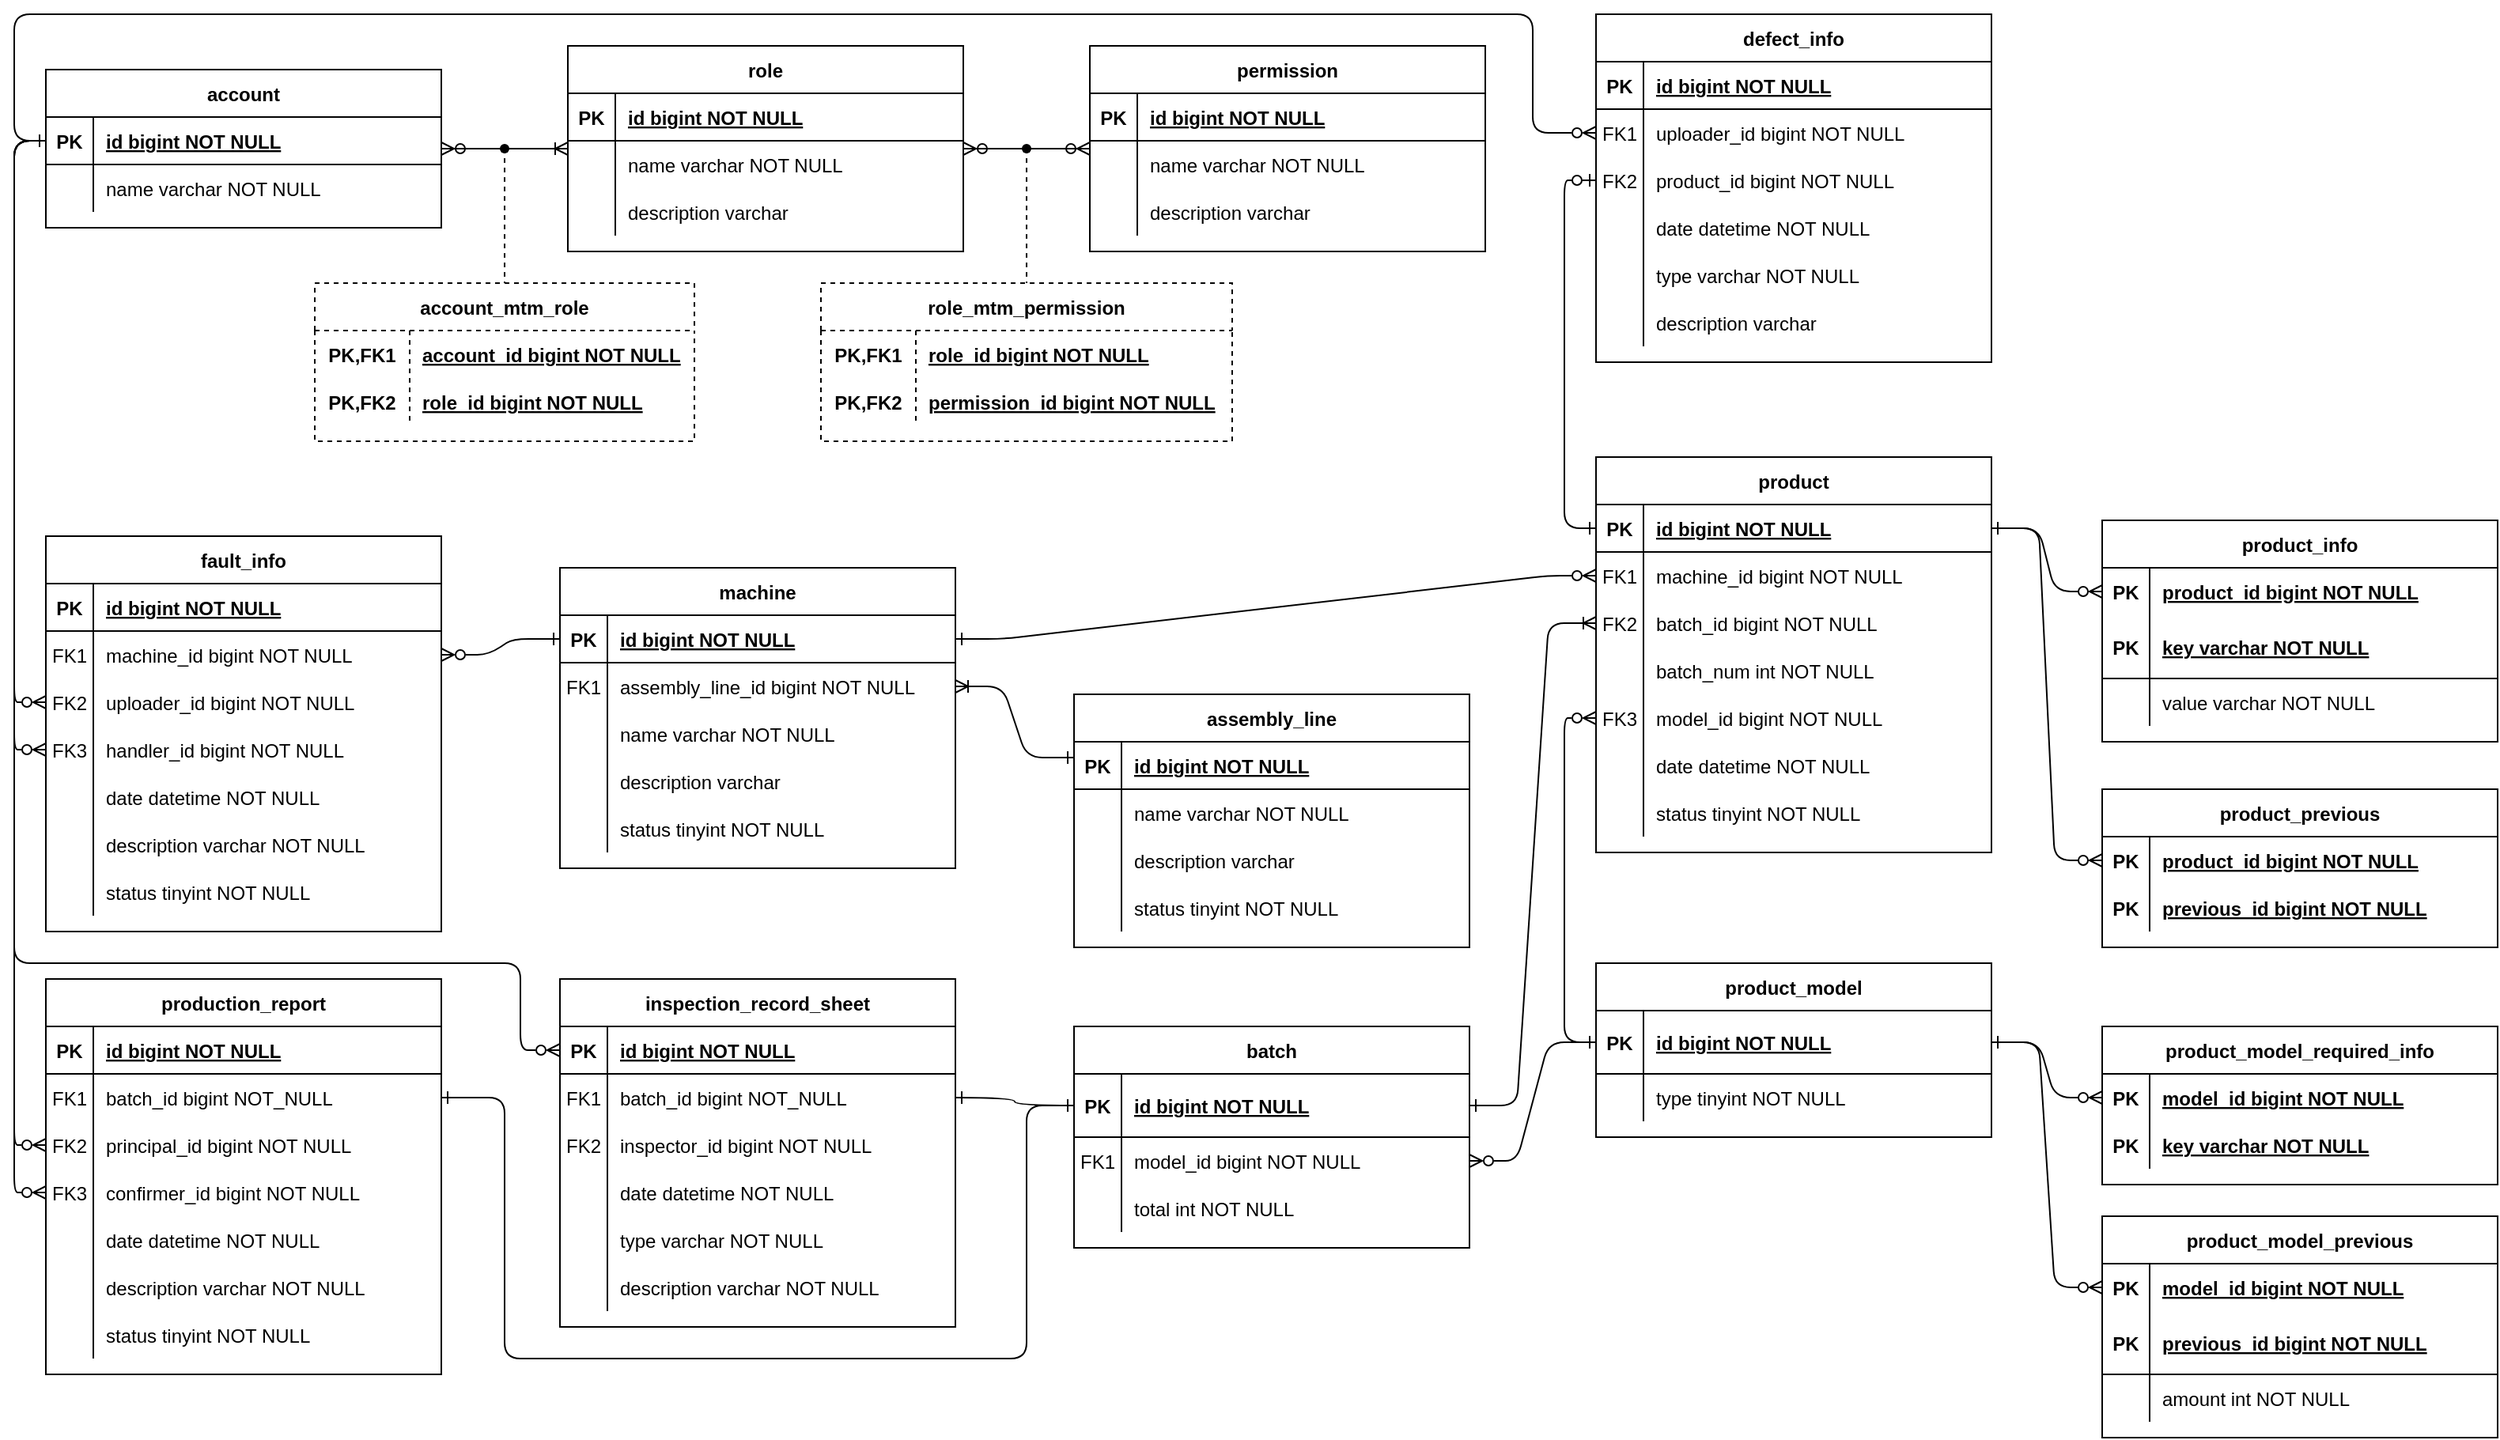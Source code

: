 <mxfile version="20.6.2" type="device"><diagram id="R2lEEEUBdFMjLlhIrx00" name="Page-1"><mxGraphModel dx="1874" dy="604" grid="1" gridSize="10" guides="1" tooltips="1" connect="1" arrows="1" fold="1" page="1" pageScale="1" pageWidth="850" pageHeight="1100" math="0" shadow="0" extFonts="Permanent Marker^https://fonts.googleapis.com/css?family=Permanent+Marker"><root><mxCell id="0"/><mxCell id="1" parent="0"/><mxCell id="EGsQmkkMrpyNWJXQtlEF-1" value="product" style="shape=table;startSize=30;container=1;collapsible=1;childLayout=tableLayout;fixedRows=1;rowLines=0;fontStyle=1;align=center;resizeLast=1;" parent="1" vertex="1"><mxGeometry x="210" y="360" width="250" height="250" as="geometry"/></mxCell><mxCell id="EGsQmkkMrpyNWJXQtlEF-2" value="" style="shape=partialRectangle;collapsible=0;dropTarget=0;pointerEvents=0;fillColor=none;points=[[0,0.5],[1,0.5]];portConstraint=eastwest;top=0;left=0;right=0;bottom=1;" parent="EGsQmkkMrpyNWJXQtlEF-1" vertex="1"><mxGeometry y="30" width="250" height="30" as="geometry"/></mxCell><mxCell id="EGsQmkkMrpyNWJXQtlEF-3" value="PK" style="shape=partialRectangle;overflow=hidden;connectable=0;fillColor=none;top=0;left=0;bottom=0;right=0;fontStyle=1;" parent="EGsQmkkMrpyNWJXQtlEF-2" vertex="1"><mxGeometry width="30" height="30" as="geometry"><mxRectangle width="30" height="30" as="alternateBounds"/></mxGeometry></mxCell><mxCell id="EGsQmkkMrpyNWJXQtlEF-4" value="id bigint NOT NULL" style="shape=partialRectangle;overflow=hidden;connectable=0;fillColor=none;top=0;left=0;bottom=0;right=0;align=left;spacingLeft=6;fontStyle=5;" parent="EGsQmkkMrpyNWJXQtlEF-2" vertex="1"><mxGeometry x="30" width="220" height="30" as="geometry"><mxRectangle width="220" height="30" as="alternateBounds"/></mxGeometry></mxCell><mxCell id="EGsQmkkMrpyNWJXQtlEF-326" value="" style="shape=partialRectangle;collapsible=0;dropTarget=0;pointerEvents=0;fillColor=none;points=[[0,0.5],[1,0.5]];portConstraint=eastwest;top=0;left=0;right=0;bottom=0;" parent="EGsQmkkMrpyNWJXQtlEF-1" vertex="1"><mxGeometry y="60" width="250" height="30" as="geometry"/></mxCell><mxCell id="EGsQmkkMrpyNWJXQtlEF-327" value="FK1" style="shape=partialRectangle;overflow=hidden;connectable=0;fillColor=none;top=0;left=0;bottom=0;right=0;" parent="EGsQmkkMrpyNWJXQtlEF-326" vertex="1"><mxGeometry width="30" height="30" as="geometry"><mxRectangle width="30" height="30" as="alternateBounds"/></mxGeometry></mxCell><mxCell id="EGsQmkkMrpyNWJXQtlEF-328" value="machine_id bigint NOT NULL" style="shape=partialRectangle;overflow=hidden;connectable=0;fillColor=none;top=0;left=0;bottom=0;right=0;align=left;spacingLeft=6;" parent="EGsQmkkMrpyNWJXQtlEF-326" vertex="1"><mxGeometry x="30" width="220" height="30" as="geometry"><mxRectangle width="220" height="30" as="alternateBounds"/></mxGeometry></mxCell><mxCell id="EGsQmkkMrpyNWJXQtlEF-26" value="" style="shape=partialRectangle;collapsible=0;dropTarget=0;pointerEvents=0;fillColor=none;points=[[0,0.5],[1,0.5]];portConstraint=eastwest;top=0;left=0;right=0;bottom=0;" parent="EGsQmkkMrpyNWJXQtlEF-1" vertex="1"><mxGeometry y="90" width="250" height="30" as="geometry"/></mxCell><mxCell id="EGsQmkkMrpyNWJXQtlEF-27" value="FK2" style="shape=partialRectangle;overflow=hidden;connectable=0;fillColor=none;top=0;left=0;bottom=0;right=0;" parent="EGsQmkkMrpyNWJXQtlEF-26" vertex="1"><mxGeometry width="30" height="30" as="geometry"><mxRectangle width="30" height="30" as="alternateBounds"/></mxGeometry></mxCell><mxCell id="EGsQmkkMrpyNWJXQtlEF-28" value="batch_id bigint NOT NULL" style="shape=partialRectangle;overflow=hidden;connectable=0;fillColor=none;top=0;left=0;bottom=0;right=0;align=left;spacingLeft=6;" parent="EGsQmkkMrpyNWJXQtlEF-26" vertex="1"><mxGeometry x="30" width="220" height="30" as="geometry"><mxRectangle width="220" height="30" as="alternateBounds"/></mxGeometry></mxCell><mxCell id="EGsQmkkMrpyNWJXQtlEF-174" value="" style="shape=partialRectangle;collapsible=0;dropTarget=0;pointerEvents=0;fillColor=none;points=[[0,0.5],[1,0.5]];portConstraint=eastwest;top=0;left=0;right=0;bottom=0;" parent="EGsQmkkMrpyNWJXQtlEF-1" vertex="1"><mxGeometry y="120" width="250" height="30" as="geometry"/></mxCell><mxCell id="EGsQmkkMrpyNWJXQtlEF-175" value="" style="shape=partialRectangle;overflow=hidden;connectable=0;fillColor=none;top=0;left=0;bottom=0;right=0;" parent="EGsQmkkMrpyNWJXQtlEF-174" vertex="1"><mxGeometry width="30" height="30" as="geometry"><mxRectangle width="30" height="30" as="alternateBounds"/></mxGeometry></mxCell><mxCell id="EGsQmkkMrpyNWJXQtlEF-176" value="batch_num int NOT NULL" style="shape=partialRectangle;overflow=hidden;connectable=0;fillColor=none;top=0;left=0;bottom=0;right=0;align=left;spacingLeft=6;" parent="EGsQmkkMrpyNWJXQtlEF-174" vertex="1"><mxGeometry x="30" width="220" height="30" as="geometry"><mxRectangle width="220" height="30" as="alternateBounds"/></mxGeometry></mxCell><mxCell id="EGsQmkkMrpyNWJXQtlEF-8" value="" style="shape=partialRectangle;collapsible=0;dropTarget=0;pointerEvents=0;fillColor=none;points=[[0,0.5],[1,0.5]];portConstraint=eastwest;top=0;left=0;right=0;bottom=0;" parent="EGsQmkkMrpyNWJXQtlEF-1" vertex="1"><mxGeometry y="150" width="250" height="30" as="geometry"/></mxCell><mxCell id="EGsQmkkMrpyNWJXQtlEF-9" value="FK3" style="shape=partialRectangle;overflow=hidden;connectable=0;fillColor=none;top=0;left=0;bottom=0;right=0;" parent="EGsQmkkMrpyNWJXQtlEF-8" vertex="1"><mxGeometry width="30" height="30" as="geometry"><mxRectangle width="30" height="30" as="alternateBounds"/></mxGeometry></mxCell><mxCell id="EGsQmkkMrpyNWJXQtlEF-10" value="model_id bigint NOT NULL" style="shape=partialRectangle;overflow=hidden;connectable=0;fillColor=none;top=0;left=0;bottom=0;right=0;align=left;spacingLeft=6;" parent="EGsQmkkMrpyNWJXQtlEF-8" vertex="1"><mxGeometry x="30" width="220" height="30" as="geometry"><mxRectangle width="220" height="30" as="alternateBounds"/></mxGeometry></mxCell><mxCell id="EGsQmkkMrpyNWJXQtlEF-29" value="" style="shape=partialRectangle;collapsible=0;dropTarget=0;pointerEvents=0;fillColor=none;points=[[0,0.5],[1,0.5]];portConstraint=eastwest;top=0;left=0;right=0;bottom=0;" parent="EGsQmkkMrpyNWJXQtlEF-1" vertex="1"><mxGeometry y="180" width="250" height="30" as="geometry"/></mxCell><mxCell id="EGsQmkkMrpyNWJXQtlEF-30" value="" style="shape=partialRectangle;overflow=hidden;connectable=0;fillColor=none;top=0;left=0;bottom=0;right=0;" parent="EGsQmkkMrpyNWJXQtlEF-29" vertex="1"><mxGeometry width="30" height="30" as="geometry"><mxRectangle width="30" height="30" as="alternateBounds"/></mxGeometry></mxCell><mxCell id="EGsQmkkMrpyNWJXQtlEF-31" value="date datetime NOT NULL" style="shape=partialRectangle;overflow=hidden;connectable=0;fillColor=none;top=0;left=0;bottom=0;right=0;align=left;spacingLeft=6;" parent="EGsQmkkMrpyNWJXQtlEF-29" vertex="1"><mxGeometry x="30" width="220" height="30" as="geometry"><mxRectangle width="220" height="30" as="alternateBounds"/></mxGeometry></mxCell><mxCell id="ygwEHPzUbhqyfwqp4TMe-1" value="" style="shape=partialRectangle;collapsible=0;dropTarget=0;pointerEvents=0;fillColor=none;points=[[0,0.5],[1,0.5]];portConstraint=eastwest;top=0;left=0;right=0;bottom=0;" parent="EGsQmkkMrpyNWJXQtlEF-1" vertex="1"><mxGeometry y="210" width="250" height="30" as="geometry"/></mxCell><mxCell id="ygwEHPzUbhqyfwqp4TMe-2" value="" style="shape=partialRectangle;overflow=hidden;connectable=0;fillColor=none;top=0;left=0;bottom=0;right=0;" parent="ygwEHPzUbhqyfwqp4TMe-1" vertex="1"><mxGeometry width="30" height="30" as="geometry"><mxRectangle width="30" height="30" as="alternateBounds"/></mxGeometry></mxCell><mxCell id="ygwEHPzUbhqyfwqp4TMe-3" value="status tinyint NOT NULL" style="shape=partialRectangle;overflow=hidden;connectable=0;fillColor=none;top=0;left=0;bottom=0;right=0;align=left;spacingLeft=6;" parent="ygwEHPzUbhqyfwqp4TMe-1" vertex="1"><mxGeometry x="30" width="220" height="30" as="geometry"><mxRectangle width="220" height="30" as="alternateBounds"/></mxGeometry></mxCell><mxCell id="EGsQmkkMrpyNWJXQtlEF-25" value="" style="edgeStyle=entityRelationEdgeStyle;endArrow=ERzeroToMany;startArrow=ERone;endFill=1;startFill=0;exitX=1;exitY=0.5;exitDx=0;exitDy=0;entryX=0;entryY=0.5;entryDx=0;entryDy=0;" parent="1" source="EGsQmkkMrpyNWJXQtlEF-51" target="EGsQmkkMrpyNWJXQtlEF-88" edge="1"><mxGeometry width="100" height="100" relative="1" as="geometry"><mxPoint x="530" y="430" as="sourcePoint"/><mxPoint x="560" y="525" as="targetPoint"/></mxGeometry></mxCell><mxCell id="EGsQmkkMrpyNWJXQtlEF-49" value="" style="edgeStyle=entityRelationEdgeStyle;endArrow=ERzeroToMany;startArrow=ERone;endFill=1;startFill=0;entryX=0;entryY=0.5;entryDx=0;entryDy=0;" parent="1" source="EGsQmkkMrpyNWJXQtlEF-2" target="EGsQmkkMrpyNWJXQtlEF-112" edge="1"><mxGeometry width="100" height="100" relative="1" as="geometry"><mxPoint x="370" y="560" as="sourcePoint"/><mxPoint x="540" y="470" as="targetPoint"/></mxGeometry></mxCell><mxCell id="EGsQmkkMrpyNWJXQtlEF-50" value="product_model" style="shape=table;startSize=30;container=1;collapsible=1;childLayout=tableLayout;fixedRows=1;rowLines=0;fontStyle=1;align=center;resizeLast=1;" parent="1" vertex="1"><mxGeometry x="210" y="680" width="250" height="110" as="geometry"/></mxCell><mxCell id="EGsQmkkMrpyNWJXQtlEF-51" value="" style="shape=partialRectangle;collapsible=0;dropTarget=0;pointerEvents=0;fillColor=none;points=[[0,0.5],[1,0.5]];portConstraint=eastwest;top=0;left=0;right=0;bottom=1;" parent="EGsQmkkMrpyNWJXQtlEF-50" vertex="1"><mxGeometry y="30" width="250" height="40" as="geometry"/></mxCell><mxCell id="EGsQmkkMrpyNWJXQtlEF-52" value="PK" style="shape=partialRectangle;overflow=hidden;connectable=0;fillColor=none;top=0;left=0;bottom=0;right=0;fontStyle=1;" parent="EGsQmkkMrpyNWJXQtlEF-51" vertex="1"><mxGeometry width="30" height="40" as="geometry"><mxRectangle width="30" height="40" as="alternateBounds"/></mxGeometry></mxCell><mxCell id="EGsQmkkMrpyNWJXQtlEF-53" value="id bigint NOT NULL" style="shape=partialRectangle;overflow=hidden;connectable=0;fillColor=none;top=0;left=0;bottom=0;right=0;align=left;spacingLeft=6;fontStyle=5;" parent="EGsQmkkMrpyNWJXQtlEF-51" vertex="1"><mxGeometry x="30" width="220" height="40" as="geometry"><mxRectangle width="220" height="40" as="alternateBounds"/></mxGeometry></mxCell><mxCell id="EGsQmkkMrpyNWJXQtlEF-60" value="" style="shape=partialRectangle;collapsible=0;dropTarget=0;pointerEvents=0;fillColor=none;points=[[0,0.5],[1,0.5]];portConstraint=eastwest;top=0;left=0;right=0;bottom=0;" parent="EGsQmkkMrpyNWJXQtlEF-50" vertex="1"><mxGeometry y="70" width="250" height="30" as="geometry"/></mxCell><mxCell id="EGsQmkkMrpyNWJXQtlEF-61" value="" style="shape=partialRectangle;overflow=hidden;connectable=0;fillColor=none;top=0;left=0;bottom=0;right=0;" parent="EGsQmkkMrpyNWJXQtlEF-60" vertex="1"><mxGeometry width="30" height="30" as="geometry"><mxRectangle width="30" height="30" as="alternateBounds"/></mxGeometry></mxCell><mxCell id="EGsQmkkMrpyNWJXQtlEF-62" value="type tinyint NOT NULL" style="shape=partialRectangle;overflow=hidden;connectable=0;fillColor=none;top=0;left=0;bottom=0;right=0;align=left;spacingLeft=6;" parent="EGsQmkkMrpyNWJXQtlEF-60" vertex="1"><mxGeometry x="30" width="220" height="30" as="geometry"><mxRectangle width="220" height="30" as="alternateBounds"/></mxGeometry></mxCell><mxCell id="EGsQmkkMrpyNWJXQtlEF-76" value="product_model_required_info" style="shape=table;startSize=30;container=1;collapsible=1;childLayout=tableLayout;fixedRows=1;rowLines=0;fontStyle=1;align=center;resizeLast=1;" parent="1" vertex="1"><mxGeometry x="530" y="720" width="250" height="100" as="geometry"/></mxCell><mxCell id="EGsQmkkMrpyNWJXQtlEF-77" value="" style="shape=partialRectangle;collapsible=0;dropTarget=0;pointerEvents=0;fillColor=none;points=[[0,0.5],[1,0.5]];portConstraint=eastwest;top=0;left=0;right=0;bottom=0;" parent="EGsQmkkMrpyNWJXQtlEF-76" vertex="1"><mxGeometry y="30" width="250" height="30" as="geometry"/></mxCell><mxCell id="EGsQmkkMrpyNWJXQtlEF-78" value="PK" style="shape=partialRectangle;overflow=hidden;connectable=0;fillColor=none;top=0;left=0;bottom=0;right=0;fontStyle=1" parent="EGsQmkkMrpyNWJXQtlEF-77" vertex="1"><mxGeometry width="30" height="30" as="geometry"><mxRectangle width="30" height="30" as="alternateBounds"/></mxGeometry></mxCell><mxCell id="EGsQmkkMrpyNWJXQtlEF-79" value="model_id bigint NOT NULL" style="shape=partialRectangle;overflow=hidden;connectable=0;fillColor=none;top=0;left=0;bottom=0;right=0;align=left;spacingLeft=6;fontStyle=5" parent="EGsQmkkMrpyNWJXQtlEF-77" vertex="1"><mxGeometry x="30" width="220" height="30" as="geometry"><mxRectangle width="220" height="30" as="alternateBounds"/></mxGeometry></mxCell><mxCell id="EGsQmkkMrpyNWJXQtlEF-80" value="" style="shape=partialRectangle;collapsible=0;dropTarget=0;pointerEvents=0;fillColor=none;points=[[0,0.5],[1,0.5]];portConstraint=eastwest;top=0;left=0;right=0;bottom=0;" parent="EGsQmkkMrpyNWJXQtlEF-76" vertex="1"><mxGeometry y="60" width="250" height="30" as="geometry"/></mxCell><mxCell id="EGsQmkkMrpyNWJXQtlEF-81" value="PK" style="shape=partialRectangle;overflow=hidden;connectable=0;fillColor=none;top=0;left=0;bottom=0;right=0;fontStyle=1" parent="EGsQmkkMrpyNWJXQtlEF-80" vertex="1"><mxGeometry width="30" height="30" as="geometry"><mxRectangle width="30" height="30" as="alternateBounds"/></mxGeometry></mxCell><mxCell id="EGsQmkkMrpyNWJXQtlEF-82" value="key varchar NOT NULL" style="shape=partialRectangle;overflow=hidden;connectable=0;fillColor=none;top=0;left=0;bottom=0;right=0;align=left;spacingLeft=6;fontStyle=5" parent="EGsQmkkMrpyNWJXQtlEF-80" vertex="1"><mxGeometry x="30" width="220" height="30" as="geometry"><mxRectangle width="220" height="30" as="alternateBounds"/></mxGeometry></mxCell><mxCell id="EGsQmkkMrpyNWJXQtlEF-100" value="product_model_previous" style="shape=table;startSize=30;container=1;collapsible=1;childLayout=tableLayout;fixedRows=1;rowLines=0;fontStyle=1;align=center;resizeLast=1;" parent="1" vertex="1"><mxGeometry x="530" y="840" width="250" height="140" as="geometry"/></mxCell><mxCell id="EGsQmkkMrpyNWJXQtlEF-88" value="" style="shape=partialRectangle;collapsible=0;dropTarget=0;pointerEvents=0;fillColor=none;points=[[0,0.5],[1,0.5]];portConstraint=eastwest;top=0;left=0;right=0;bottom=0;" parent="EGsQmkkMrpyNWJXQtlEF-100" vertex="1"><mxGeometry y="30" width="250" height="30" as="geometry"/></mxCell><mxCell id="EGsQmkkMrpyNWJXQtlEF-89" value="PK" style="shape=partialRectangle;overflow=hidden;connectable=0;fillColor=none;top=0;left=0;bottom=0;right=0;fontStyle=1" parent="EGsQmkkMrpyNWJXQtlEF-88" vertex="1"><mxGeometry width="30" height="30" as="geometry"><mxRectangle width="30" height="30" as="alternateBounds"/></mxGeometry></mxCell><mxCell id="EGsQmkkMrpyNWJXQtlEF-90" value="model_id bigint NOT NULL" style="shape=partialRectangle;overflow=hidden;connectable=0;fillColor=none;top=0;left=0;bottom=0;right=0;align=left;spacingLeft=6;fontStyle=5" parent="EGsQmkkMrpyNWJXQtlEF-88" vertex="1"><mxGeometry x="30" width="220" height="30" as="geometry"><mxRectangle width="220" height="30" as="alternateBounds"/></mxGeometry></mxCell><mxCell id="EGsQmkkMrpyNWJXQtlEF-101" value="" style="shape=partialRectangle;collapsible=0;dropTarget=0;pointerEvents=0;fillColor=none;points=[[0,0.5],[1,0.5]];portConstraint=eastwest;top=0;left=0;right=0;bottom=1;" parent="EGsQmkkMrpyNWJXQtlEF-100" vertex="1"><mxGeometry y="60" width="250" height="40" as="geometry"/></mxCell><mxCell id="EGsQmkkMrpyNWJXQtlEF-102" value="PK" style="shape=partialRectangle;overflow=hidden;connectable=0;fillColor=none;top=0;left=0;bottom=0;right=0;fontStyle=1;" parent="EGsQmkkMrpyNWJXQtlEF-101" vertex="1"><mxGeometry width="30" height="40" as="geometry"><mxRectangle width="30" height="40" as="alternateBounds"/></mxGeometry></mxCell><mxCell id="EGsQmkkMrpyNWJXQtlEF-103" value="previous_id bigint NOT NULL" style="shape=partialRectangle;overflow=hidden;connectable=0;fillColor=none;top=0;left=0;bottom=0;right=0;align=left;spacingLeft=6;fontStyle=5;" parent="EGsQmkkMrpyNWJXQtlEF-101" vertex="1"><mxGeometry x="30" width="220" height="40" as="geometry"><mxRectangle width="220" height="40" as="alternateBounds"/></mxGeometry></mxCell><mxCell id="EGsQmkkMrpyNWJXQtlEF-104" value="" style="shape=partialRectangle;collapsible=0;dropTarget=0;pointerEvents=0;fillColor=none;points=[[0,0.5],[1,0.5]];portConstraint=eastwest;top=0;left=0;right=0;bottom=0;" parent="EGsQmkkMrpyNWJXQtlEF-100" vertex="1"><mxGeometry y="100" width="250" height="30" as="geometry"/></mxCell><mxCell id="EGsQmkkMrpyNWJXQtlEF-105" value="" style="shape=partialRectangle;overflow=hidden;connectable=0;fillColor=none;top=0;left=0;bottom=0;right=0;" parent="EGsQmkkMrpyNWJXQtlEF-104" vertex="1"><mxGeometry width="30" height="30" as="geometry"><mxRectangle width="30" height="30" as="alternateBounds"/></mxGeometry></mxCell><mxCell id="EGsQmkkMrpyNWJXQtlEF-106" value="amount int NOT NULL" style="shape=partialRectangle;overflow=hidden;connectable=0;fillColor=none;top=0;left=0;bottom=0;right=0;align=left;spacingLeft=6;" parent="EGsQmkkMrpyNWJXQtlEF-104" vertex="1"><mxGeometry x="30" width="220" height="30" as="geometry"><mxRectangle width="220" height="30" as="alternateBounds"/></mxGeometry></mxCell><mxCell id="EGsQmkkMrpyNWJXQtlEF-110" value="" style="edgeStyle=entityRelationEdgeStyle;endArrow=ERzeroToMany;startArrow=ERone;endFill=1;startFill=0;exitX=1;exitY=0.5;exitDx=0;exitDy=0;entryX=0;entryY=0.5;entryDx=0;entryDy=0;" parent="1" source="EGsQmkkMrpyNWJXQtlEF-51" target="EGsQmkkMrpyNWJXQtlEF-77" edge="1"><mxGeometry width="100" height="100" relative="1" as="geometry"><mxPoint x="440" y="750" as="sourcePoint"/><mxPoint x="540" y="975" as="targetPoint"/></mxGeometry></mxCell><mxCell id="EGsQmkkMrpyNWJXQtlEF-111" value="product_info" style="shape=table;startSize=30;container=1;collapsible=1;childLayout=tableLayout;fixedRows=1;rowLines=0;fontStyle=1;align=center;resizeLast=1;" parent="1" vertex="1"><mxGeometry x="530" y="400" width="250" height="140" as="geometry"/></mxCell><mxCell id="EGsQmkkMrpyNWJXQtlEF-112" value="" style="shape=partialRectangle;collapsible=0;dropTarget=0;pointerEvents=0;fillColor=none;points=[[0,0.5],[1,0.5]];portConstraint=eastwest;top=0;left=0;right=0;bottom=0;" parent="EGsQmkkMrpyNWJXQtlEF-111" vertex="1"><mxGeometry y="30" width="250" height="30" as="geometry"/></mxCell><mxCell id="EGsQmkkMrpyNWJXQtlEF-113" value="PK" style="shape=partialRectangle;overflow=hidden;connectable=0;fillColor=none;top=0;left=0;bottom=0;right=0;fontStyle=1" parent="EGsQmkkMrpyNWJXQtlEF-112" vertex="1"><mxGeometry width="30" height="30" as="geometry"><mxRectangle width="30" height="30" as="alternateBounds"/></mxGeometry></mxCell><mxCell id="EGsQmkkMrpyNWJXQtlEF-114" value="product_id bigint NOT NULL" style="shape=partialRectangle;overflow=hidden;connectable=0;fillColor=none;top=0;left=0;bottom=0;right=0;align=left;spacingLeft=6;fontStyle=5" parent="EGsQmkkMrpyNWJXQtlEF-112" vertex="1"><mxGeometry x="30" width="220" height="30" as="geometry"><mxRectangle width="220" height="30" as="alternateBounds"/></mxGeometry></mxCell><mxCell id="EGsQmkkMrpyNWJXQtlEF-115" value="" style="shape=partialRectangle;collapsible=0;dropTarget=0;pointerEvents=0;fillColor=none;points=[[0,0.5],[1,0.5]];portConstraint=eastwest;top=0;left=0;right=0;bottom=1;" parent="EGsQmkkMrpyNWJXQtlEF-111" vertex="1"><mxGeometry y="60" width="250" height="40" as="geometry"/></mxCell><mxCell id="EGsQmkkMrpyNWJXQtlEF-116" value="PK" style="shape=partialRectangle;overflow=hidden;connectable=0;fillColor=none;top=0;left=0;bottom=0;right=0;fontStyle=1;" parent="EGsQmkkMrpyNWJXQtlEF-115" vertex="1"><mxGeometry width="30" height="40" as="geometry"><mxRectangle width="30" height="40" as="alternateBounds"/></mxGeometry></mxCell><mxCell id="EGsQmkkMrpyNWJXQtlEF-117" value="key varchar NOT NULL" style="shape=partialRectangle;overflow=hidden;connectable=0;fillColor=none;top=0;left=0;bottom=0;right=0;align=left;spacingLeft=6;fontStyle=5;" parent="EGsQmkkMrpyNWJXQtlEF-115" vertex="1"><mxGeometry x="30" width="220" height="40" as="geometry"><mxRectangle width="220" height="40" as="alternateBounds"/></mxGeometry></mxCell><mxCell id="EGsQmkkMrpyNWJXQtlEF-118" value="" style="shape=partialRectangle;collapsible=0;dropTarget=0;pointerEvents=0;fillColor=none;points=[[0,0.5],[1,0.5]];portConstraint=eastwest;top=0;left=0;right=0;bottom=0;" parent="EGsQmkkMrpyNWJXQtlEF-111" vertex="1"><mxGeometry y="100" width="250" height="30" as="geometry"/></mxCell><mxCell id="EGsQmkkMrpyNWJXQtlEF-119" value="" style="shape=partialRectangle;overflow=hidden;connectable=0;fillColor=none;top=0;left=0;bottom=0;right=0;" parent="EGsQmkkMrpyNWJXQtlEF-118" vertex="1"><mxGeometry width="30" height="30" as="geometry"><mxRectangle width="30" height="30" as="alternateBounds"/></mxGeometry></mxCell><mxCell id="EGsQmkkMrpyNWJXQtlEF-120" value="value varchar NOT NULL" style="shape=partialRectangle;overflow=hidden;connectable=0;fillColor=none;top=0;left=0;bottom=0;right=0;align=left;spacingLeft=6;" parent="EGsQmkkMrpyNWJXQtlEF-118" vertex="1"><mxGeometry x="30" width="220" height="30" as="geometry"><mxRectangle width="220" height="30" as="alternateBounds"/></mxGeometry></mxCell><mxCell id="EGsQmkkMrpyNWJXQtlEF-121" value="batch" style="shape=table;startSize=30;container=1;collapsible=1;childLayout=tableLayout;fixedRows=1;rowLines=0;fontStyle=1;align=center;resizeLast=1;" parent="1" vertex="1"><mxGeometry x="-120" y="720" width="250" height="140" as="geometry"/></mxCell><mxCell id="EGsQmkkMrpyNWJXQtlEF-122" value="" style="shape=partialRectangle;collapsible=0;dropTarget=0;pointerEvents=0;fillColor=none;points=[[0,0.5],[1,0.5]];portConstraint=eastwest;top=0;left=0;right=0;bottom=1;" parent="EGsQmkkMrpyNWJXQtlEF-121" vertex="1"><mxGeometry y="30" width="250" height="40" as="geometry"/></mxCell><mxCell id="EGsQmkkMrpyNWJXQtlEF-123" value="PK" style="shape=partialRectangle;overflow=hidden;connectable=0;fillColor=none;top=0;left=0;bottom=0;right=0;fontStyle=1;" parent="EGsQmkkMrpyNWJXQtlEF-122" vertex="1"><mxGeometry width="30" height="40" as="geometry"><mxRectangle width="30" height="40" as="alternateBounds"/></mxGeometry></mxCell><mxCell id="EGsQmkkMrpyNWJXQtlEF-124" value="id bigint NOT NULL" style="shape=partialRectangle;overflow=hidden;connectable=0;fillColor=none;top=0;left=0;bottom=0;right=0;align=left;spacingLeft=6;fontStyle=5;" parent="EGsQmkkMrpyNWJXQtlEF-122" vertex="1"><mxGeometry x="30" width="220" height="40" as="geometry"><mxRectangle width="220" height="40" as="alternateBounds"/></mxGeometry></mxCell><mxCell id="EGsQmkkMrpyNWJXQtlEF-125" value="" style="shape=partialRectangle;collapsible=0;dropTarget=0;pointerEvents=0;fillColor=none;points=[[0,0.5],[1,0.5]];portConstraint=eastwest;top=0;left=0;right=0;bottom=0;" parent="EGsQmkkMrpyNWJXQtlEF-121" vertex="1"><mxGeometry y="70" width="250" height="30" as="geometry"/></mxCell><mxCell id="EGsQmkkMrpyNWJXQtlEF-126" value="FK1" style="shape=partialRectangle;overflow=hidden;connectable=0;fillColor=none;top=0;left=0;bottom=0;right=0;" parent="EGsQmkkMrpyNWJXQtlEF-125" vertex="1"><mxGeometry width="30" height="30" as="geometry"><mxRectangle width="30" height="30" as="alternateBounds"/></mxGeometry></mxCell><mxCell id="EGsQmkkMrpyNWJXQtlEF-127" value="model_id bigint NOT NULL" style="shape=partialRectangle;overflow=hidden;connectable=0;fillColor=none;top=0;left=0;bottom=0;right=0;align=left;spacingLeft=6;" parent="EGsQmkkMrpyNWJXQtlEF-125" vertex="1"><mxGeometry x="30" width="220" height="30" as="geometry"><mxRectangle width="220" height="30" as="alternateBounds"/></mxGeometry></mxCell><mxCell id="EGsQmkkMrpyNWJXQtlEF-128" value="" style="shape=partialRectangle;collapsible=0;dropTarget=0;pointerEvents=0;fillColor=none;points=[[0,0.5],[1,0.5]];portConstraint=eastwest;top=0;left=0;right=0;bottom=0;" parent="EGsQmkkMrpyNWJXQtlEF-121" vertex="1"><mxGeometry y="100" width="250" height="30" as="geometry"/></mxCell><mxCell id="EGsQmkkMrpyNWJXQtlEF-129" value="" style="shape=partialRectangle;overflow=hidden;connectable=0;fillColor=none;top=0;left=0;bottom=0;right=0;" parent="EGsQmkkMrpyNWJXQtlEF-128" vertex="1"><mxGeometry width="30" height="30" as="geometry"><mxRectangle width="30" height="30" as="alternateBounds"/></mxGeometry></mxCell><mxCell id="EGsQmkkMrpyNWJXQtlEF-130" value="total int NOT NULL" style="shape=partialRectangle;overflow=hidden;connectable=0;fillColor=none;top=0;left=0;bottom=0;right=0;align=left;spacingLeft=6;" parent="EGsQmkkMrpyNWJXQtlEF-128" vertex="1"><mxGeometry x="30" width="220" height="30" as="geometry"><mxRectangle width="220" height="30" as="alternateBounds"/></mxGeometry></mxCell><mxCell id="EGsQmkkMrpyNWJXQtlEF-131" value="" style="edgeStyle=entityRelationEdgeStyle;endArrow=ERone;startArrow=ERzeroToMany;endFill=0;startFill=0;exitX=1;exitY=0.5;exitDx=0;exitDy=0;entryX=0;entryY=0.5;entryDx=0;entryDy=0;" parent="1" source="EGsQmkkMrpyNWJXQtlEF-125" target="EGsQmkkMrpyNWJXQtlEF-51" edge="1"><mxGeometry width="100" height="100" relative="1" as="geometry"><mxPoint x="420" y="860" as="sourcePoint"/><mxPoint x="500" y="1015" as="targetPoint"/></mxGeometry></mxCell><mxCell id="EGsQmkkMrpyNWJXQtlEF-142" value="product_previous" style="shape=table;startSize=30;container=1;collapsible=1;childLayout=tableLayout;fixedRows=1;rowLines=0;fontStyle=1;align=center;resizeLast=1;" parent="1" vertex="1"><mxGeometry x="530" y="570" width="250" height="100" as="geometry"/></mxCell><mxCell id="EGsQmkkMrpyNWJXQtlEF-143" value="" style="shape=partialRectangle;collapsible=0;dropTarget=0;pointerEvents=0;fillColor=none;points=[[0,0.5],[1,0.5]];portConstraint=eastwest;top=0;left=0;right=0;bottom=0;" parent="EGsQmkkMrpyNWJXQtlEF-142" vertex="1"><mxGeometry y="30" width="250" height="30" as="geometry"/></mxCell><mxCell id="EGsQmkkMrpyNWJXQtlEF-144" value="PK" style="shape=partialRectangle;overflow=hidden;connectable=0;fillColor=none;top=0;left=0;bottom=0;right=0;fontStyle=1" parent="EGsQmkkMrpyNWJXQtlEF-143" vertex="1"><mxGeometry width="30" height="30" as="geometry"><mxRectangle width="30" height="30" as="alternateBounds"/></mxGeometry></mxCell><mxCell id="EGsQmkkMrpyNWJXQtlEF-145" value="product_id bigint NOT NULL" style="shape=partialRectangle;overflow=hidden;connectable=0;fillColor=none;top=0;left=0;bottom=0;right=0;align=left;spacingLeft=6;fontStyle=5" parent="EGsQmkkMrpyNWJXQtlEF-143" vertex="1"><mxGeometry x="30" width="220" height="30" as="geometry"><mxRectangle width="220" height="30" as="alternateBounds"/></mxGeometry></mxCell><mxCell id="EGsQmkkMrpyNWJXQtlEF-146" value="" style="shape=partialRectangle;collapsible=0;dropTarget=0;pointerEvents=0;fillColor=none;points=[[0,0.5],[1,0.5]];portConstraint=eastwest;top=0;left=0;right=0;bottom=0;" parent="EGsQmkkMrpyNWJXQtlEF-142" vertex="1"><mxGeometry y="60" width="250" height="30" as="geometry"/></mxCell><mxCell id="EGsQmkkMrpyNWJXQtlEF-147" value="PK" style="shape=partialRectangle;overflow=hidden;connectable=0;fillColor=none;top=0;left=0;bottom=0;right=0;fontStyle=1" parent="EGsQmkkMrpyNWJXQtlEF-146" vertex="1"><mxGeometry width="30" height="30" as="geometry"><mxRectangle width="30" height="30" as="alternateBounds"/></mxGeometry></mxCell><mxCell id="EGsQmkkMrpyNWJXQtlEF-148" value="previous_id bigint NOT NULL" style="shape=partialRectangle;overflow=hidden;connectable=0;fillColor=none;top=0;left=0;bottom=0;right=0;align=left;spacingLeft=6;fontStyle=5" parent="EGsQmkkMrpyNWJXQtlEF-146" vertex="1"><mxGeometry x="30" width="220" height="30" as="geometry"><mxRectangle width="220" height="30" as="alternateBounds"/></mxGeometry></mxCell><mxCell id="EGsQmkkMrpyNWJXQtlEF-149" value="" style="edgeStyle=entityRelationEdgeStyle;endArrow=ERzeroToMany;startArrow=ERone;endFill=1;startFill=0;entryX=0;entryY=0.5;entryDx=0;entryDy=0;exitX=1;exitY=0.5;exitDx=0;exitDy=0;" parent="1" source="EGsQmkkMrpyNWJXQtlEF-2" target="EGsQmkkMrpyNWJXQtlEF-143" edge="1"><mxGeometry width="100" height="100" relative="1" as="geometry"><mxPoint x="470" y="435" as="sourcePoint"/><mxPoint x="540" y="455" as="targetPoint"/></mxGeometry></mxCell><mxCell id="EGsQmkkMrpyNWJXQtlEF-166" value="" style="edgeStyle=entityRelationEdgeStyle;endArrow=ERoneToMany;startArrow=ERone;endFill=0;startFill=0;exitX=1;exitY=0.5;exitDx=0;exitDy=0;entryX=0;entryY=0.5;entryDx=0;entryDy=0;" parent="1" source="EGsQmkkMrpyNWJXQtlEF-122" target="EGsQmkkMrpyNWJXQtlEF-26" edge="1"><mxGeometry width="100" height="100" relative="1" as="geometry"><mxPoint x="140" y="815" as="sourcePoint"/><mxPoint x="210" y="740" as="targetPoint"/></mxGeometry></mxCell><mxCell id="EGsQmkkMrpyNWJXQtlEF-167" value="" style="edgeStyle=orthogonalEdgeStyle;endArrow=ERzeroToMany;startArrow=ERone;endFill=0;startFill=0;exitX=0;exitY=0.5;exitDx=0;exitDy=0;entryX=0;entryY=0.5;entryDx=0;entryDy=0;" parent="1" source="EGsQmkkMrpyNWJXQtlEF-51" target="EGsQmkkMrpyNWJXQtlEF-8" edge="1"><mxGeometry width="100" height="100" relative="1" as="geometry"><mxPoint x="140" y="780" as="sourcePoint"/><mxPoint x="220" y="565" as="targetPoint"/><Array as="points"><mxPoint x="190" y="730"/><mxPoint x="190" y="525"/></Array></mxGeometry></mxCell><mxCell id="EGsQmkkMrpyNWJXQtlEF-219" style="edgeStyle=orthogonalEdgeStyle;rounded=0;orthogonalLoop=1;jettySize=auto;html=1;endArrow=ERoneToMany;endFill=0;startArrow=none;startFill=0;" parent="1" source="EGsQmkkMrpyNWJXQtlEF-232" target="EGsQmkkMrpyNWJXQtlEF-199" edge="1"><mxGeometry relative="1" as="geometry"/></mxCell><mxCell id="EGsQmkkMrpyNWJXQtlEF-177" value="account" style="shape=table;startSize=30;container=1;collapsible=1;childLayout=tableLayout;fixedRows=1;rowLines=0;fontStyle=1;align=center;resizeLast=1;" parent="1" vertex="1"><mxGeometry x="-770" y="115" width="250" height="100" as="geometry"/></mxCell><mxCell id="EGsQmkkMrpyNWJXQtlEF-178" value="" style="shape=partialRectangle;collapsible=0;dropTarget=0;pointerEvents=0;fillColor=none;points=[[0,0.5],[1,0.5]];portConstraint=eastwest;top=0;left=0;right=0;bottom=1;" parent="EGsQmkkMrpyNWJXQtlEF-177" vertex="1"><mxGeometry y="30" width="250" height="30" as="geometry"/></mxCell><mxCell id="EGsQmkkMrpyNWJXQtlEF-179" value="PK" style="shape=partialRectangle;overflow=hidden;connectable=0;fillColor=none;top=0;left=0;bottom=0;right=0;fontStyle=1;" parent="EGsQmkkMrpyNWJXQtlEF-178" vertex="1"><mxGeometry width="30" height="30" as="geometry"><mxRectangle width="30" height="30" as="alternateBounds"/></mxGeometry></mxCell><mxCell id="EGsQmkkMrpyNWJXQtlEF-180" value="id bigint NOT NULL" style="shape=partialRectangle;overflow=hidden;connectable=0;fillColor=none;top=0;left=0;bottom=0;right=0;align=left;spacingLeft=6;fontStyle=5;" parent="EGsQmkkMrpyNWJXQtlEF-178" vertex="1"><mxGeometry x="30" width="220" height="30" as="geometry"><mxRectangle width="220" height="30" as="alternateBounds"/></mxGeometry></mxCell><mxCell id="EGsQmkkMrpyNWJXQtlEF-181" value="" style="shape=partialRectangle;collapsible=0;dropTarget=0;pointerEvents=0;fillColor=none;points=[[0,0.5],[1,0.5]];portConstraint=eastwest;top=0;left=0;right=0;bottom=0;" parent="EGsQmkkMrpyNWJXQtlEF-177" vertex="1"><mxGeometry y="60" width="250" height="30" as="geometry"/></mxCell><mxCell id="EGsQmkkMrpyNWJXQtlEF-182" value="" style="shape=partialRectangle;overflow=hidden;connectable=0;fillColor=none;top=0;left=0;bottom=0;right=0;" parent="EGsQmkkMrpyNWJXQtlEF-181" vertex="1"><mxGeometry width="30" height="30" as="geometry"><mxRectangle width="30" height="30" as="alternateBounds"/></mxGeometry></mxCell><mxCell id="EGsQmkkMrpyNWJXQtlEF-183" value="name varchar NOT NULL" style="shape=partialRectangle;overflow=hidden;connectable=0;fillColor=none;top=0;left=0;bottom=0;right=0;align=left;spacingLeft=6;" parent="EGsQmkkMrpyNWJXQtlEF-181" vertex="1"><mxGeometry x="30" width="220" height="30" as="geometry"><mxRectangle width="220" height="30" as="alternateBounds"/></mxGeometry></mxCell><mxCell id="EGsQmkkMrpyNWJXQtlEF-251" style="edgeStyle=orthogonalEdgeStyle;rounded=0;orthogonalLoop=1;jettySize=auto;html=1;startArrow=none;startFill=0;endArrow=ERzeroToMany;endFill=0;" parent="1" source="EGsQmkkMrpyNWJXQtlEF-260" target="EGsQmkkMrpyNWJXQtlEF-241" edge="1"><mxGeometry relative="1" as="geometry"/></mxCell><mxCell id="EGsQmkkMrpyNWJXQtlEF-199" value="role" style="shape=table;startSize=30;container=1;collapsible=1;childLayout=tableLayout;fixedRows=1;rowLines=0;fontStyle=1;align=center;resizeLast=1;" parent="1" vertex="1"><mxGeometry x="-440" y="100" width="250" height="130" as="geometry"/></mxCell><mxCell id="EGsQmkkMrpyNWJXQtlEF-200" value="" style="shape=partialRectangle;collapsible=0;dropTarget=0;pointerEvents=0;fillColor=none;points=[[0,0.5],[1,0.5]];portConstraint=eastwest;top=0;left=0;right=0;bottom=1;" parent="EGsQmkkMrpyNWJXQtlEF-199" vertex="1"><mxGeometry y="30" width="250" height="30" as="geometry"/></mxCell><mxCell id="EGsQmkkMrpyNWJXQtlEF-201" value="PK" style="shape=partialRectangle;overflow=hidden;connectable=0;fillColor=none;top=0;left=0;bottom=0;right=0;fontStyle=1;" parent="EGsQmkkMrpyNWJXQtlEF-200" vertex="1"><mxGeometry width="30" height="30" as="geometry"><mxRectangle width="30" height="30" as="alternateBounds"/></mxGeometry></mxCell><mxCell id="EGsQmkkMrpyNWJXQtlEF-202" value="id bigint NOT NULL" style="shape=partialRectangle;overflow=hidden;connectable=0;fillColor=none;top=0;left=0;bottom=0;right=0;align=left;spacingLeft=6;fontStyle=5;" parent="EGsQmkkMrpyNWJXQtlEF-200" vertex="1"><mxGeometry x="30" width="220" height="30" as="geometry"><mxRectangle width="220" height="30" as="alternateBounds"/></mxGeometry></mxCell><mxCell id="EGsQmkkMrpyNWJXQtlEF-203" value="" style="shape=partialRectangle;collapsible=0;dropTarget=0;pointerEvents=0;fillColor=none;points=[[0,0.5],[1,0.5]];portConstraint=eastwest;top=0;left=0;right=0;bottom=0;" parent="EGsQmkkMrpyNWJXQtlEF-199" vertex="1"><mxGeometry y="60" width="250" height="30" as="geometry"/></mxCell><mxCell id="EGsQmkkMrpyNWJXQtlEF-204" value="" style="shape=partialRectangle;overflow=hidden;connectable=0;fillColor=none;top=0;left=0;bottom=0;right=0;" parent="EGsQmkkMrpyNWJXQtlEF-203" vertex="1"><mxGeometry width="30" height="30" as="geometry"><mxRectangle width="30" height="30" as="alternateBounds"/></mxGeometry></mxCell><mxCell id="EGsQmkkMrpyNWJXQtlEF-205" value="name varchar NOT NULL" style="shape=partialRectangle;overflow=hidden;connectable=0;fillColor=none;top=0;left=0;bottom=0;right=0;align=left;spacingLeft=6;" parent="EGsQmkkMrpyNWJXQtlEF-203" vertex="1"><mxGeometry x="30" width="220" height="30" as="geometry"><mxRectangle width="220" height="30" as="alternateBounds"/></mxGeometry></mxCell><mxCell id="EGsQmkkMrpyNWJXQtlEF-206" value="" style="shape=partialRectangle;collapsible=0;dropTarget=0;pointerEvents=0;fillColor=none;points=[[0,0.5],[1,0.5]];portConstraint=eastwest;top=0;left=0;right=0;bottom=0;" parent="EGsQmkkMrpyNWJXQtlEF-199" vertex="1"><mxGeometry y="90" width="250" height="30" as="geometry"/></mxCell><mxCell id="EGsQmkkMrpyNWJXQtlEF-207" value="" style="shape=partialRectangle;overflow=hidden;connectable=0;fillColor=none;top=0;left=0;bottom=0;right=0;" parent="EGsQmkkMrpyNWJXQtlEF-206" vertex="1"><mxGeometry width="30" height="30" as="geometry"><mxRectangle width="30" height="30" as="alternateBounds"/></mxGeometry></mxCell><mxCell id="EGsQmkkMrpyNWJXQtlEF-208" value="description varchar" style="shape=partialRectangle;overflow=hidden;connectable=0;fillColor=none;top=0;left=0;bottom=0;right=0;align=left;spacingLeft=6;" parent="EGsQmkkMrpyNWJXQtlEF-206" vertex="1"><mxGeometry x="30" width="220" height="30" as="geometry"><mxRectangle width="220" height="30" as="alternateBounds"/></mxGeometry></mxCell><mxCell id="EGsQmkkMrpyNWJXQtlEF-231" style="edgeStyle=orthogonalEdgeStyle;rounded=1;orthogonalLoop=1;jettySize=auto;html=1;entryX=0.5;entryY=0;entryDx=0;entryDy=0;startArrow=none;startFill=0;endArrow=none;endFill=0;dashed=1;" parent="1" source="EGsQmkkMrpyNWJXQtlEF-232" target="EGsQmkkMrpyNWJXQtlEF-233" edge="1"><mxGeometry relative="1" as="geometry"/></mxCell><mxCell id="EGsQmkkMrpyNWJXQtlEF-233" value="account_mtm_role" style="shape=table;startSize=30;container=1;collapsible=1;childLayout=tableLayout;fixedRows=1;rowLines=0;fontStyle=1;align=center;resizeLast=1;rounded=0;shadow=0;sketch=0;strokeColor=default;dashed=1;" parent="1" vertex="1"><mxGeometry x="-600" y="250" width="240" height="100" as="geometry"><mxRectangle x="-670" y="290" width="150" height="30" as="alternateBounds"/></mxGeometry></mxCell><mxCell id="EGsQmkkMrpyNWJXQtlEF-234" value="" style="shape=tableRow;horizontal=0;startSize=0;swimlaneHead=0;swimlaneBody=0;fillColor=none;collapsible=0;dropTarget=0;points=[[0,0.5],[1,0.5]];portConstraint=eastwest;top=0;left=0;right=0;bottom=0;rounded=0;shadow=0;sketch=0;strokeColor=default;" parent="EGsQmkkMrpyNWJXQtlEF-233" vertex="1"><mxGeometry y="30" width="240" height="30" as="geometry"/></mxCell><mxCell id="EGsQmkkMrpyNWJXQtlEF-235" value="PK,FK1" style="shape=partialRectangle;connectable=0;fillColor=none;top=0;left=0;bottom=0;right=0;fontStyle=1;overflow=hidden;rounded=0;shadow=0;sketch=0;strokeColor=default;" parent="EGsQmkkMrpyNWJXQtlEF-234" vertex="1"><mxGeometry width="60" height="30" as="geometry"><mxRectangle width="60" height="30" as="alternateBounds"/></mxGeometry></mxCell><mxCell id="EGsQmkkMrpyNWJXQtlEF-236" value="account_id bigint NOT NULL" style="shape=partialRectangle;connectable=0;fillColor=none;top=0;left=0;bottom=0;right=0;align=left;spacingLeft=6;fontStyle=5;overflow=hidden;rounded=0;shadow=0;sketch=0;strokeColor=default;" parent="EGsQmkkMrpyNWJXQtlEF-234" vertex="1"><mxGeometry x="60" width="180" height="30" as="geometry"><mxRectangle width="180" height="30" as="alternateBounds"/></mxGeometry></mxCell><mxCell id="EGsQmkkMrpyNWJXQtlEF-262" value="" style="shape=tableRow;horizontal=0;startSize=0;swimlaneHead=0;swimlaneBody=0;fillColor=none;collapsible=0;dropTarget=0;points=[[0,0.5],[1,0.5]];portConstraint=eastwest;top=0;left=0;right=0;bottom=0;rounded=0;shadow=0;sketch=0;strokeColor=default;" parent="EGsQmkkMrpyNWJXQtlEF-233" vertex="1"><mxGeometry y="60" width="240" height="30" as="geometry"/></mxCell><mxCell id="EGsQmkkMrpyNWJXQtlEF-263" value="PK,FK2" style="shape=partialRectangle;connectable=0;fillColor=none;top=0;left=0;bottom=0;right=0;fontStyle=1;overflow=hidden;rounded=0;shadow=0;sketch=0;strokeColor=default;" parent="EGsQmkkMrpyNWJXQtlEF-262" vertex="1"><mxGeometry width="60" height="30" as="geometry"><mxRectangle width="60" height="30" as="alternateBounds"/></mxGeometry></mxCell><mxCell id="EGsQmkkMrpyNWJXQtlEF-264" value="role_id bigint NOT NULL" style="shape=partialRectangle;connectable=0;fillColor=none;top=0;left=0;bottom=0;right=0;align=left;spacingLeft=6;fontStyle=5;overflow=hidden;rounded=0;shadow=0;sketch=0;strokeColor=default;" parent="EGsQmkkMrpyNWJXQtlEF-262" vertex="1"><mxGeometry x="60" width="180" height="30" as="geometry"><mxRectangle width="180" height="30" as="alternateBounds"/></mxGeometry></mxCell><mxCell id="EGsQmkkMrpyNWJXQtlEF-232" value="" style="shape=waypoint;sketch=0;fillStyle=solid;size=6;pointerEvents=1;points=[];fillColor=none;resizable=0;rotatable=0;perimeter=centerPerimeter;snapToPoint=1;rounded=0;shadow=0;dashed=1;strokeColor=default;" parent="1" vertex="1"><mxGeometry x="-500" y="145" width="40" height="40" as="geometry"/></mxCell><mxCell id="EGsQmkkMrpyNWJXQtlEF-240" value="" style="edgeStyle=orthogonalEdgeStyle;rounded=0;orthogonalLoop=1;jettySize=auto;html=1;endArrow=none;endFill=0;startArrow=ERzeroToMany;startFill=0;" parent="1" source="EGsQmkkMrpyNWJXQtlEF-177" target="EGsQmkkMrpyNWJXQtlEF-232" edge="1"><mxGeometry relative="1" as="geometry"><mxPoint x="-575" y="160" as="sourcePoint"/><mxPoint x="-380" y="160" as="targetPoint"/></mxGeometry></mxCell><mxCell id="EGsQmkkMrpyNWJXQtlEF-241" value="permission" style="shape=table;startSize=30;container=1;collapsible=1;childLayout=tableLayout;fixedRows=1;rowLines=0;fontStyle=1;align=center;resizeLast=1;" parent="1" vertex="1"><mxGeometry x="-110" y="100" width="250" height="130" as="geometry"/></mxCell><mxCell id="EGsQmkkMrpyNWJXQtlEF-242" value="" style="shape=partialRectangle;collapsible=0;dropTarget=0;pointerEvents=0;fillColor=none;points=[[0,0.5],[1,0.5]];portConstraint=eastwest;top=0;left=0;right=0;bottom=1;" parent="EGsQmkkMrpyNWJXQtlEF-241" vertex="1"><mxGeometry y="30" width="250" height="30" as="geometry"/></mxCell><mxCell id="EGsQmkkMrpyNWJXQtlEF-243" value="PK" style="shape=partialRectangle;overflow=hidden;connectable=0;fillColor=none;top=0;left=0;bottom=0;right=0;fontStyle=1;" parent="EGsQmkkMrpyNWJXQtlEF-242" vertex="1"><mxGeometry width="30" height="30" as="geometry"><mxRectangle width="30" height="30" as="alternateBounds"/></mxGeometry></mxCell><mxCell id="EGsQmkkMrpyNWJXQtlEF-244" value="id bigint NOT NULL" style="shape=partialRectangle;overflow=hidden;connectable=0;fillColor=none;top=0;left=0;bottom=0;right=0;align=left;spacingLeft=6;fontStyle=5;" parent="EGsQmkkMrpyNWJXQtlEF-242" vertex="1"><mxGeometry x="30" width="220" height="30" as="geometry"><mxRectangle width="220" height="30" as="alternateBounds"/></mxGeometry></mxCell><mxCell id="EGsQmkkMrpyNWJXQtlEF-245" value="" style="shape=partialRectangle;collapsible=0;dropTarget=0;pointerEvents=0;fillColor=none;points=[[0,0.5],[1,0.5]];portConstraint=eastwest;top=0;left=0;right=0;bottom=0;" parent="EGsQmkkMrpyNWJXQtlEF-241" vertex="1"><mxGeometry y="60" width="250" height="30" as="geometry"/></mxCell><mxCell id="EGsQmkkMrpyNWJXQtlEF-246" value="" style="shape=partialRectangle;overflow=hidden;connectable=0;fillColor=none;top=0;left=0;bottom=0;right=0;" parent="EGsQmkkMrpyNWJXQtlEF-245" vertex="1"><mxGeometry width="30" height="30" as="geometry"><mxRectangle width="30" height="30" as="alternateBounds"/></mxGeometry></mxCell><mxCell id="EGsQmkkMrpyNWJXQtlEF-247" value="name varchar NOT NULL" style="shape=partialRectangle;overflow=hidden;connectable=0;fillColor=none;top=0;left=0;bottom=0;right=0;align=left;spacingLeft=6;" parent="EGsQmkkMrpyNWJXQtlEF-245" vertex="1"><mxGeometry x="30" width="220" height="30" as="geometry"><mxRectangle width="220" height="30" as="alternateBounds"/></mxGeometry></mxCell><mxCell id="EGsQmkkMrpyNWJXQtlEF-248" value="" style="shape=partialRectangle;collapsible=0;dropTarget=0;pointerEvents=0;fillColor=none;points=[[0,0.5],[1,0.5]];portConstraint=eastwest;top=0;left=0;right=0;bottom=0;" parent="EGsQmkkMrpyNWJXQtlEF-241" vertex="1"><mxGeometry y="90" width="250" height="30" as="geometry"/></mxCell><mxCell id="EGsQmkkMrpyNWJXQtlEF-249" value="" style="shape=partialRectangle;overflow=hidden;connectable=0;fillColor=none;top=0;left=0;bottom=0;right=0;" parent="EGsQmkkMrpyNWJXQtlEF-248" vertex="1"><mxGeometry width="30" height="30" as="geometry"><mxRectangle width="30" height="30" as="alternateBounds"/></mxGeometry></mxCell><mxCell id="EGsQmkkMrpyNWJXQtlEF-250" value="description varchar" style="shape=partialRectangle;overflow=hidden;connectable=0;fillColor=none;top=0;left=0;bottom=0;right=0;align=left;spacingLeft=6;" parent="EGsQmkkMrpyNWJXQtlEF-248" vertex="1"><mxGeometry x="30" width="220" height="30" as="geometry"><mxRectangle width="220" height="30" as="alternateBounds"/></mxGeometry></mxCell><mxCell id="EGsQmkkMrpyNWJXQtlEF-252" style="edgeStyle=orthogonalEdgeStyle;rounded=1;orthogonalLoop=1;jettySize=auto;html=1;entryX=0.5;entryY=0;entryDx=0;entryDy=0;startArrow=none;startFill=0;endArrow=none;endFill=0;dashed=1;" parent="1" source="EGsQmkkMrpyNWJXQtlEF-260" target="EGsQmkkMrpyNWJXQtlEF-253" edge="1"><mxGeometry relative="1" as="geometry"/></mxCell><mxCell id="EGsQmkkMrpyNWJXQtlEF-253" value="role_mtm_permission" style="shape=table;startSize=30;container=1;collapsible=1;childLayout=tableLayout;fixedRows=1;rowLines=0;fontStyle=1;align=center;resizeLast=1;rounded=0;shadow=0;sketch=0;strokeColor=default;dashed=1;" parent="1" vertex="1"><mxGeometry x="-280" y="250" width="260" height="100" as="geometry"><mxRectangle x="-670" y="290" width="150" height="30" as="alternateBounds"/></mxGeometry></mxCell><mxCell id="EGsQmkkMrpyNWJXQtlEF-254" value="" style="shape=tableRow;horizontal=0;startSize=0;swimlaneHead=0;swimlaneBody=0;fillColor=none;collapsible=0;dropTarget=0;points=[[0,0.5],[1,0.5]];portConstraint=eastwest;top=0;left=0;right=0;bottom=0;rounded=0;shadow=0;sketch=0;strokeColor=default;" parent="EGsQmkkMrpyNWJXQtlEF-253" vertex="1"><mxGeometry y="30" width="260" height="30" as="geometry"/></mxCell><mxCell id="EGsQmkkMrpyNWJXQtlEF-255" value="PK,FK1" style="shape=partialRectangle;connectable=0;fillColor=none;top=0;left=0;bottom=0;right=0;fontStyle=1;overflow=hidden;rounded=0;shadow=0;sketch=0;strokeColor=default;" parent="EGsQmkkMrpyNWJXQtlEF-254" vertex="1"><mxGeometry width="60" height="30" as="geometry"><mxRectangle width="60" height="30" as="alternateBounds"/></mxGeometry></mxCell><mxCell id="EGsQmkkMrpyNWJXQtlEF-256" value="role_id bigint NOT NULL" style="shape=partialRectangle;connectable=0;fillColor=none;top=0;left=0;bottom=0;right=0;align=left;spacingLeft=6;fontStyle=5;overflow=hidden;rounded=0;shadow=0;sketch=0;strokeColor=default;" parent="EGsQmkkMrpyNWJXQtlEF-254" vertex="1"><mxGeometry x="60" width="200" height="30" as="geometry"><mxRectangle width="200" height="30" as="alternateBounds"/></mxGeometry></mxCell><mxCell id="EGsQmkkMrpyNWJXQtlEF-265" value="" style="shape=tableRow;horizontal=0;startSize=0;swimlaneHead=0;swimlaneBody=0;fillColor=none;collapsible=0;dropTarget=0;points=[[0,0.5],[1,0.5]];portConstraint=eastwest;top=0;left=0;right=0;bottom=0;rounded=0;shadow=0;sketch=0;strokeColor=default;" parent="EGsQmkkMrpyNWJXQtlEF-253" vertex="1"><mxGeometry y="60" width="260" height="30" as="geometry"/></mxCell><mxCell id="EGsQmkkMrpyNWJXQtlEF-266" value="PK,FK2" style="shape=partialRectangle;connectable=0;fillColor=none;top=0;left=0;bottom=0;right=0;fontStyle=1;overflow=hidden;rounded=0;shadow=0;sketch=0;strokeColor=default;" parent="EGsQmkkMrpyNWJXQtlEF-265" vertex="1"><mxGeometry width="60" height="30" as="geometry"><mxRectangle width="60" height="30" as="alternateBounds"/></mxGeometry></mxCell><mxCell id="EGsQmkkMrpyNWJXQtlEF-267" value="permission_id bigint NOT NULL" style="shape=partialRectangle;connectable=0;fillColor=none;top=0;left=0;bottom=0;right=0;align=left;spacingLeft=6;fontStyle=5;overflow=hidden;rounded=0;shadow=0;sketch=0;strokeColor=default;" parent="EGsQmkkMrpyNWJXQtlEF-265" vertex="1"><mxGeometry x="60" width="200" height="30" as="geometry"><mxRectangle width="200" height="30" as="alternateBounds"/></mxGeometry></mxCell><mxCell id="EGsQmkkMrpyNWJXQtlEF-260" value="" style="shape=waypoint;sketch=0;fillStyle=solid;size=6;pointerEvents=1;points=[];fillColor=none;resizable=0;rotatable=0;perimeter=centerPerimeter;snapToPoint=1;rounded=0;shadow=0;dashed=1;strokeColor=default;" parent="1" vertex="1"><mxGeometry x="-170" y="145" width="40" height="40" as="geometry"/></mxCell><mxCell id="EGsQmkkMrpyNWJXQtlEF-261" value="" style="edgeStyle=orthogonalEdgeStyle;rounded=0;orthogonalLoop=1;jettySize=auto;html=1;startArrow=ERzeroToMany;startFill=0;endArrow=none;endFill=0;" parent="1" source="EGsQmkkMrpyNWJXQtlEF-199" target="EGsQmkkMrpyNWJXQtlEF-260" edge="1"><mxGeometry relative="1" as="geometry"><mxPoint x="-190" y="165" as="sourcePoint"/><mxPoint x="-110" y="165" as="targetPoint"/></mxGeometry></mxCell><mxCell id="EGsQmkkMrpyNWJXQtlEF-268" value="machine" style="shape=table;startSize=30;container=1;collapsible=1;childLayout=tableLayout;fixedRows=1;rowLines=0;fontStyle=1;align=center;resizeLast=1;" parent="1" vertex="1"><mxGeometry x="-445" y="430" width="250" height="190" as="geometry"/></mxCell><mxCell id="EGsQmkkMrpyNWJXQtlEF-269" value="" style="shape=partialRectangle;collapsible=0;dropTarget=0;pointerEvents=0;fillColor=none;points=[[0,0.5],[1,0.5]];portConstraint=eastwest;top=0;left=0;right=0;bottom=1;" parent="EGsQmkkMrpyNWJXQtlEF-268" vertex="1"><mxGeometry y="30" width="250" height="30" as="geometry"/></mxCell><mxCell id="EGsQmkkMrpyNWJXQtlEF-270" value="PK" style="shape=partialRectangle;overflow=hidden;connectable=0;fillColor=none;top=0;left=0;bottom=0;right=0;fontStyle=1;" parent="EGsQmkkMrpyNWJXQtlEF-269" vertex="1"><mxGeometry width="30" height="30" as="geometry"><mxRectangle width="30" height="30" as="alternateBounds"/></mxGeometry></mxCell><mxCell id="EGsQmkkMrpyNWJXQtlEF-271" value="id bigint NOT NULL" style="shape=partialRectangle;overflow=hidden;connectable=0;fillColor=none;top=0;left=0;bottom=0;right=0;align=left;spacingLeft=6;fontStyle=5;" parent="EGsQmkkMrpyNWJXQtlEF-269" vertex="1"><mxGeometry x="30" width="220" height="30" as="geometry"><mxRectangle width="220" height="30" as="alternateBounds"/></mxGeometry></mxCell><mxCell id="EGsQmkkMrpyNWJXQtlEF-272" value="" style="shape=partialRectangle;collapsible=0;dropTarget=0;pointerEvents=0;fillColor=none;points=[[0,0.5],[1,0.5]];portConstraint=eastwest;top=0;left=0;right=0;bottom=0;" parent="EGsQmkkMrpyNWJXQtlEF-268" vertex="1"><mxGeometry y="60" width="250" height="30" as="geometry"/></mxCell><mxCell id="EGsQmkkMrpyNWJXQtlEF-273" value="FK1" style="shape=partialRectangle;overflow=hidden;connectable=0;fillColor=none;top=0;left=0;bottom=0;right=0;" parent="EGsQmkkMrpyNWJXQtlEF-272" vertex="1"><mxGeometry width="30" height="30" as="geometry"><mxRectangle width="30" height="30" as="alternateBounds"/></mxGeometry></mxCell><mxCell id="EGsQmkkMrpyNWJXQtlEF-274" value="assembly_line_id bigint NOT NULL" style="shape=partialRectangle;overflow=hidden;connectable=0;fillColor=none;top=0;left=0;bottom=0;right=0;align=left;spacingLeft=6;" parent="EGsQmkkMrpyNWJXQtlEF-272" vertex="1"><mxGeometry x="30" width="220" height="30" as="geometry"><mxRectangle width="220" height="30" as="alternateBounds"/></mxGeometry></mxCell><mxCell id="EGsQmkkMrpyNWJXQtlEF-281" value="" style="shape=partialRectangle;collapsible=0;dropTarget=0;pointerEvents=0;fillColor=none;points=[[0,0.5],[1,0.5]];portConstraint=eastwest;top=0;left=0;right=0;bottom=0;" parent="EGsQmkkMrpyNWJXQtlEF-268" vertex="1"><mxGeometry y="90" width="250" height="30" as="geometry"/></mxCell><mxCell id="EGsQmkkMrpyNWJXQtlEF-282" value="" style="shape=partialRectangle;overflow=hidden;connectable=0;fillColor=none;top=0;left=0;bottom=0;right=0;" parent="EGsQmkkMrpyNWJXQtlEF-281" vertex="1"><mxGeometry width="30" height="30" as="geometry"><mxRectangle width="30" height="30" as="alternateBounds"/></mxGeometry></mxCell><mxCell id="EGsQmkkMrpyNWJXQtlEF-283" value="name varchar NOT NULL" style="shape=partialRectangle;overflow=hidden;connectable=0;fillColor=none;top=0;left=0;bottom=0;right=0;align=left;spacingLeft=6;" parent="EGsQmkkMrpyNWJXQtlEF-281" vertex="1"><mxGeometry x="30" width="220" height="30" as="geometry"><mxRectangle width="220" height="30" as="alternateBounds"/></mxGeometry></mxCell><mxCell id="EGsQmkkMrpyNWJXQtlEF-275" value="" style="shape=partialRectangle;collapsible=0;dropTarget=0;pointerEvents=0;fillColor=none;points=[[0,0.5],[1,0.5]];portConstraint=eastwest;top=0;left=0;right=0;bottom=0;" parent="EGsQmkkMrpyNWJXQtlEF-268" vertex="1"><mxGeometry y="120" width="250" height="30" as="geometry"/></mxCell><mxCell id="EGsQmkkMrpyNWJXQtlEF-276" value="" style="shape=partialRectangle;overflow=hidden;connectable=0;fillColor=none;top=0;left=0;bottom=0;right=0;" parent="EGsQmkkMrpyNWJXQtlEF-275" vertex="1"><mxGeometry width="30" height="30" as="geometry"><mxRectangle width="30" height="30" as="alternateBounds"/></mxGeometry></mxCell><mxCell id="EGsQmkkMrpyNWJXQtlEF-277" value="description varchar" style="shape=partialRectangle;overflow=hidden;connectable=0;fillColor=none;top=0;left=0;bottom=0;right=0;align=left;spacingLeft=6;" parent="EGsQmkkMrpyNWJXQtlEF-275" vertex="1"><mxGeometry x="30" width="220" height="30" as="geometry"><mxRectangle width="220" height="30" as="alternateBounds"/></mxGeometry></mxCell><mxCell id="EGsQmkkMrpyNWJXQtlEF-278" value="" style="shape=partialRectangle;collapsible=0;dropTarget=0;pointerEvents=0;fillColor=none;points=[[0,0.5],[1,0.5]];portConstraint=eastwest;top=0;left=0;right=0;bottom=0;" parent="EGsQmkkMrpyNWJXQtlEF-268" vertex="1"><mxGeometry y="150" width="250" height="30" as="geometry"/></mxCell><mxCell id="EGsQmkkMrpyNWJXQtlEF-279" value="" style="shape=partialRectangle;overflow=hidden;connectable=0;fillColor=none;top=0;left=0;bottom=0;right=0;" parent="EGsQmkkMrpyNWJXQtlEF-278" vertex="1"><mxGeometry width="30" height="30" as="geometry"><mxRectangle width="30" height="30" as="alternateBounds"/></mxGeometry></mxCell><mxCell id="EGsQmkkMrpyNWJXQtlEF-280" value="status tinyint NOT NULL" style="shape=partialRectangle;overflow=hidden;connectable=0;fillColor=none;top=0;left=0;bottom=0;right=0;align=left;spacingLeft=6;" parent="EGsQmkkMrpyNWJXQtlEF-278" vertex="1"><mxGeometry x="30" width="220" height="30" as="geometry"><mxRectangle width="220" height="30" as="alternateBounds"/></mxGeometry></mxCell><mxCell id="EGsQmkkMrpyNWJXQtlEF-284" value="assembly_line" style="shape=table;startSize=30;container=1;collapsible=1;childLayout=tableLayout;fixedRows=1;rowLines=0;fontStyle=1;align=center;resizeLast=1;" parent="1" vertex="1"><mxGeometry x="-120" y="510" width="250" height="160" as="geometry"/></mxCell><mxCell id="EGsQmkkMrpyNWJXQtlEF-285" value="" style="shape=partialRectangle;collapsible=0;dropTarget=0;pointerEvents=0;fillColor=none;points=[[0,0.5],[1,0.5]];portConstraint=eastwest;top=0;left=0;right=0;bottom=1;" parent="EGsQmkkMrpyNWJXQtlEF-284" vertex="1"><mxGeometry y="30" width="250" height="30" as="geometry"/></mxCell><mxCell id="EGsQmkkMrpyNWJXQtlEF-286" value="PK" style="shape=partialRectangle;overflow=hidden;connectable=0;fillColor=none;top=0;left=0;bottom=0;right=0;fontStyle=1;" parent="EGsQmkkMrpyNWJXQtlEF-285" vertex="1"><mxGeometry width="30" height="30" as="geometry"><mxRectangle width="30" height="30" as="alternateBounds"/></mxGeometry></mxCell><mxCell id="EGsQmkkMrpyNWJXQtlEF-287" value="id bigint NOT NULL" style="shape=partialRectangle;overflow=hidden;connectable=0;fillColor=none;top=0;left=0;bottom=0;right=0;align=left;spacingLeft=6;fontStyle=5;" parent="EGsQmkkMrpyNWJXQtlEF-285" vertex="1"><mxGeometry x="30" width="220" height="30" as="geometry"><mxRectangle width="220" height="30" as="alternateBounds"/></mxGeometry></mxCell><mxCell id="EGsQmkkMrpyNWJXQtlEF-291" value="" style="shape=partialRectangle;collapsible=0;dropTarget=0;pointerEvents=0;fillColor=none;points=[[0,0.5],[1,0.5]];portConstraint=eastwest;top=0;left=0;right=0;bottom=0;" parent="EGsQmkkMrpyNWJXQtlEF-284" vertex="1"><mxGeometry y="60" width="250" height="30" as="geometry"/></mxCell><mxCell id="EGsQmkkMrpyNWJXQtlEF-292" value="" style="shape=partialRectangle;overflow=hidden;connectable=0;fillColor=none;top=0;left=0;bottom=0;right=0;" parent="EGsQmkkMrpyNWJXQtlEF-291" vertex="1"><mxGeometry width="30" height="30" as="geometry"><mxRectangle width="30" height="30" as="alternateBounds"/></mxGeometry></mxCell><mxCell id="EGsQmkkMrpyNWJXQtlEF-293" value="name varchar NOT NULL" style="shape=partialRectangle;overflow=hidden;connectable=0;fillColor=none;top=0;left=0;bottom=0;right=0;align=left;spacingLeft=6;" parent="EGsQmkkMrpyNWJXQtlEF-291" vertex="1"><mxGeometry x="30" width="220" height="30" as="geometry"><mxRectangle width="220" height="30" as="alternateBounds"/></mxGeometry></mxCell><mxCell id="EGsQmkkMrpyNWJXQtlEF-294" value="" style="shape=partialRectangle;collapsible=0;dropTarget=0;pointerEvents=0;fillColor=none;points=[[0,0.5],[1,0.5]];portConstraint=eastwest;top=0;left=0;right=0;bottom=0;" parent="EGsQmkkMrpyNWJXQtlEF-284" vertex="1"><mxGeometry y="90" width="250" height="30" as="geometry"/></mxCell><mxCell id="EGsQmkkMrpyNWJXQtlEF-295" value="" style="shape=partialRectangle;overflow=hidden;connectable=0;fillColor=none;top=0;left=0;bottom=0;right=0;" parent="EGsQmkkMrpyNWJXQtlEF-294" vertex="1"><mxGeometry width="30" height="30" as="geometry"><mxRectangle width="30" height="30" as="alternateBounds"/></mxGeometry></mxCell><mxCell id="EGsQmkkMrpyNWJXQtlEF-296" value="description varchar" style="shape=partialRectangle;overflow=hidden;connectable=0;fillColor=none;top=0;left=0;bottom=0;right=0;align=left;spacingLeft=6;" parent="EGsQmkkMrpyNWJXQtlEF-294" vertex="1"><mxGeometry x="30" width="220" height="30" as="geometry"><mxRectangle width="220" height="30" as="alternateBounds"/></mxGeometry></mxCell><mxCell id="EGsQmkkMrpyNWJXQtlEF-297" value="" style="shape=partialRectangle;collapsible=0;dropTarget=0;pointerEvents=0;fillColor=none;points=[[0,0.5],[1,0.5]];portConstraint=eastwest;top=0;left=0;right=0;bottom=0;" parent="EGsQmkkMrpyNWJXQtlEF-284" vertex="1"><mxGeometry y="120" width="250" height="30" as="geometry"/></mxCell><mxCell id="EGsQmkkMrpyNWJXQtlEF-298" value="" style="shape=partialRectangle;overflow=hidden;connectable=0;fillColor=none;top=0;left=0;bottom=0;right=0;" parent="EGsQmkkMrpyNWJXQtlEF-297" vertex="1"><mxGeometry width="30" height="30" as="geometry"><mxRectangle width="30" height="30" as="alternateBounds"/></mxGeometry></mxCell><mxCell id="EGsQmkkMrpyNWJXQtlEF-299" value="status tinyint NOT NULL" style="shape=partialRectangle;overflow=hidden;connectable=0;fillColor=none;top=0;left=0;bottom=0;right=0;align=left;spacingLeft=6;" parent="EGsQmkkMrpyNWJXQtlEF-297" vertex="1"><mxGeometry x="30" width="220" height="30" as="geometry"><mxRectangle width="220" height="30" as="alternateBounds"/></mxGeometry></mxCell><mxCell id="EGsQmkkMrpyNWJXQtlEF-300" value="" style="edgeStyle=entityRelationEdgeStyle;endArrow=ERone;startArrow=ERoneToMany;endFill=0;startFill=0;exitX=1;exitY=0.5;exitDx=0;exitDy=0;entryX=0;entryY=0.25;entryDx=0;entryDy=0;" parent="1" source="EGsQmkkMrpyNWJXQtlEF-272" target="EGsQmkkMrpyNWJXQtlEF-284" edge="1"><mxGeometry width="100" height="100" relative="1" as="geometry"><mxPoint x="-280" y="975" as="sourcePoint"/><mxPoint x="-200" y="640" as="targetPoint"/></mxGeometry></mxCell><mxCell id="EGsQmkkMrpyNWJXQtlEF-301" value="fault_info" style="shape=table;startSize=30;container=1;collapsible=1;childLayout=tableLayout;fixedRows=1;rowLines=0;fontStyle=1;align=center;resizeLast=1;" parent="1" vertex="1"><mxGeometry x="-770" y="410" width="250" height="250" as="geometry"/></mxCell><mxCell id="EGsQmkkMrpyNWJXQtlEF-302" value="" style="shape=partialRectangle;collapsible=0;dropTarget=0;pointerEvents=0;fillColor=none;points=[[0,0.5],[1,0.5]];portConstraint=eastwest;top=0;left=0;right=0;bottom=1;" parent="EGsQmkkMrpyNWJXQtlEF-301" vertex="1"><mxGeometry y="30" width="250" height="30" as="geometry"/></mxCell><mxCell id="EGsQmkkMrpyNWJXQtlEF-303" value="PK" style="shape=partialRectangle;overflow=hidden;connectable=0;fillColor=none;top=0;left=0;bottom=0;right=0;fontStyle=1;" parent="EGsQmkkMrpyNWJXQtlEF-302" vertex="1"><mxGeometry width="30" height="30" as="geometry"><mxRectangle width="30" height="30" as="alternateBounds"/></mxGeometry></mxCell><mxCell id="EGsQmkkMrpyNWJXQtlEF-304" value="id bigint NOT NULL" style="shape=partialRectangle;overflow=hidden;connectable=0;fillColor=none;top=0;left=0;bottom=0;right=0;align=left;spacingLeft=6;fontStyle=5;" parent="EGsQmkkMrpyNWJXQtlEF-302" vertex="1"><mxGeometry x="30" width="220" height="30" as="geometry"><mxRectangle width="220" height="30" as="alternateBounds"/></mxGeometry></mxCell><mxCell id="EGsQmkkMrpyNWJXQtlEF-305" value="" style="shape=partialRectangle;collapsible=0;dropTarget=0;pointerEvents=0;fillColor=none;points=[[0,0.5],[1,0.5]];portConstraint=eastwest;top=0;left=0;right=0;bottom=0;" parent="EGsQmkkMrpyNWJXQtlEF-301" vertex="1"><mxGeometry y="60" width="250" height="30" as="geometry"/></mxCell><mxCell id="EGsQmkkMrpyNWJXQtlEF-306" value="FK1" style="shape=partialRectangle;overflow=hidden;connectable=0;fillColor=none;top=0;left=0;bottom=0;right=0;" parent="EGsQmkkMrpyNWJXQtlEF-305" vertex="1"><mxGeometry width="30" height="30" as="geometry"><mxRectangle width="30" height="30" as="alternateBounds"/></mxGeometry></mxCell><mxCell id="EGsQmkkMrpyNWJXQtlEF-307" value="machine_id bigint NOT NULL" style="shape=partialRectangle;overflow=hidden;connectable=0;fillColor=none;top=0;left=0;bottom=0;right=0;align=left;spacingLeft=6;" parent="EGsQmkkMrpyNWJXQtlEF-305" vertex="1"><mxGeometry x="30" width="220" height="30" as="geometry"><mxRectangle width="220" height="30" as="alternateBounds"/></mxGeometry></mxCell><mxCell id="EGsQmkkMrpyNWJXQtlEF-314" value="" style="shape=partialRectangle;collapsible=0;dropTarget=0;pointerEvents=0;fillColor=none;points=[[0,0.5],[1,0.5]];portConstraint=eastwest;top=0;left=0;right=0;bottom=0;" parent="EGsQmkkMrpyNWJXQtlEF-301" vertex="1"><mxGeometry y="90" width="250" height="30" as="geometry"/></mxCell><mxCell id="EGsQmkkMrpyNWJXQtlEF-315" value="FK2" style="shape=partialRectangle;overflow=hidden;connectable=0;fillColor=none;top=0;left=0;bottom=0;right=0;" parent="EGsQmkkMrpyNWJXQtlEF-314" vertex="1"><mxGeometry width="30" height="30" as="geometry"><mxRectangle width="30" height="30" as="alternateBounds"/></mxGeometry></mxCell><mxCell id="EGsQmkkMrpyNWJXQtlEF-316" value="uploader_id bigint NOT NULL" style="shape=partialRectangle;overflow=hidden;connectable=0;fillColor=none;top=0;left=0;bottom=0;right=0;align=left;spacingLeft=6;" parent="EGsQmkkMrpyNWJXQtlEF-314" vertex="1"><mxGeometry x="30" width="220" height="30" as="geometry"><mxRectangle width="220" height="30" as="alternateBounds"/></mxGeometry></mxCell><mxCell id="EGsQmkkMrpyNWJXQtlEF-320" value="" style="shape=partialRectangle;collapsible=0;dropTarget=0;pointerEvents=0;fillColor=none;points=[[0,0.5],[1,0.5]];portConstraint=eastwest;top=0;left=0;right=0;bottom=0;" parent="EGsQmkkMrpyNWJXQtlEF-301" vertex="1"><mxGeometry y="120" width="250" height="30" as="geometry"/></mxCell><mxCell id="EGsQmkkMrpyNWJXQtlEF-321" value="FK3" style="shape=partialRectangle;overflow=hidden;connectable=0;fillColor=none;top=0;left=0;bottom=0;right=0;" parent="EGsQmkkMrpyNWJXQtlEF-320" vertex="1"><mxGeometry width="30" height="30" as="geometry"><mxRectangle width="30" height="30" as="alternateBounds"/></mxGeometry></mxCell><mxCell id="EGsQmkkMrpyNWJXQtlEF-322" value="handler_id bigint NOT NULL" style="shape=partialRectangle;overflow=hidden;connectable=0;fillColor=none;top=0;left=0;bottom=0;right=0;align=left;spacingLeft=6;" parent="EGsQmkkMrpyNWJXQtlEF-320" vertex="1"><mxGeometry x="30" width="220" height="30" as="geometry"><mxRectangle width="220" height="30" as="alternateBounds"/></mxGeometry></mxCell><mxCell id="EGsQmkkMrpyNWJXQtlEF-308" value="" style="shape=partialRectangle;collapsible=0;dropTarget=0;pointerEvents=0;fillColor=none;points=[[0,0.5],[1,0.5]];portConstraint=eastwest;top=0;left=0;right=0;bottom=0;" parent="EGsQmkkMrpyNWJXQtlEF-301" vertex="1"><mxGeometry y="150" width="250" height="30" as="geometry"/></mxCell><mxCell id="EGsQmkkMrpyNWJXQtlEF-309" value="" style="shape=partialRectangle;overflow=hidden;connectable=0;fillColor=none;top=0;left=0;bottom=0;right=0;" parent="EGsQmkkMrpyNWJXQtlEF-308" vertex="1"><mxGeometry width="30" height="30" as="geometry"><mxRectangle width="30" height="30" as="alternateBounds"/></mxGeometry></mxCell><mxCell id="EGsQmkkMrpyNWJXQtlEF-310" value="date datetime NOT NULL" style="shape=partialRectangle;overflow=hidden;connectable=0;fillColor=none;top=0;left=0;bottom=0;right=0;align=left;spacingLeft=6;" parent="EGsQmkkMrpyNWJXQtlEF-308" vertex="1"><mxGeometry x="30" width="220" height="30" as="geometry"><mxRectangle width="220" height="30" as="alternateBounds"/></mxGeometry></mxCell><mxCell id="EGsQmkkMrpyNWJXQtlEF-311" value="" style="shape=partialRectangle;collapsible=0;dropTarget=0;pointerEvents=0;fillColor=none;points=[[0,0.5],[1,0.5]];portConstraint=eastwest;top=0;left=0;right=0;bottom=0;" parent="EGsQmkkMrpyNWJXQtlEF-301" vertex="1"><mxGeometry y="180" width="250" height="30" as="geometry"/></mxCell><mxCell id="EGsQmkkMrpyNWJXQtlEF-312" value="" style="shape=partialRectangle;overflow=hidden;connectable=0;fillColor=none;top=0;left=0;bottom=0;right=0;" parent="EGsQmkkMrpyNWJXQtlEF-311" vertex="1"><mxGeometry width="30" height="30" as="geometry"><mxRectangle width="30" height="30" as="alternateBounds"/></mxGeometry></mxCell><mxCell id="EGsQmkkMrpyNWJXQtlEF-313" value="description varchar NOT NULL" style="shape=partialRectangle;overflow=hidden;connectable=0;fillColor=none;top=0;left=0;bottom=0;right=0;align=left;spacingLeft=6;" parent="EGsQmkkMrpyNWJXQtlEF-311" vertex="1"><mxGeometry x="30" width="220" height="30" as="geometry"><mxRectangle width="220" height="30" as="alternateBounds"/></mxGeometry></mxCell><mxCell id="EGsQmkkMrpyNWJXQtlEF-317" value="" style="shape=partialRectangle;collapsible=0;dropTarget=0;pointerEvents=0;fillColor=none;points=[[0,0.5],[1,0.5]];portConstraint=eastwest;top=0;left=0;right=0;bottom=0;" parent="EGsQmkkMrpyNWJXQtlEF-301" vertex="1"><mxGeometry y="210" width="250" height="30" as="geometry"/></mxCell><mxCell id="EGsQmkkMrpyNWJXQtlEF-318" value="" style="shape=partialRectangle;overflow=hidden;connectable=0;fillColor=none;top=0;left=0;bottom=0;right=0;" parent="EGsQmkkMrpyNWJXQtlEF-317" vertex="1"><mxGeometry width="30" height="30" as="geometry"><mxRectangle width="30" height="30" as="alternateBounds"/></mxGeometry></mxCell><mxCell id="EGsQmkkMrpyNWJXQtlEF-319" value="status tinyint NOT NULL" style="shape=partialRectangle;overflow=hidden;connectable=0;fillColor=none;top=0;left=0;bottom=0;right=0;align=left;spacingLeft=6;" parent="EGsQmkkMrpyNWJXQtlEF-317" vertex="1"><mxGeometry x="30" width="220" height="30" as="geometry"><mxRectangle width="220" height="30" as="alternateBounds"/></mxGeometry></mxCell><mxCell id="EGsQmkkMrpyNWJXQtlEF-323" value="" style="edgeStyle=entityRelationEdgeStyle;endArrow=ERone;startArrow=ERzeroToMany;endFill=0;startFill=0;exitX=1;exitY=0.5;exitDx=0;exitDy=0;entryX=0;entryY=0.5;entryDx=0;entryDy=0;" parent="1" source="EGsQmkkMrpyNWJXQtlEF-305" target="EGsQmkkMrpyNWJXQtlEF-269" edge="1"><mxGeometry width="100" height="100" relative="1" as="geometry"><mxPoint x="-537.5" y="775" as="sourcePoint"/><mxPoint x="-472.5" y="720" as="targetPoint"/></mxGeometry></mxCell><mxCell id="EGsQmkkMrpyNWJXQtlEF-324" value="" style="endArrow=ERzeroToMany;startArrow=ERone;endFill=0;startFill=0;exitX=0;exitY=0.5;exitDx=0;exitDy=0;edgeStyle=orthogonalEdgeStyle;" parent="1" source="EGsQmkkMrpyNWJXQtlEF-178" target="EGsQmkkMrpyNWJXQtlEF-314" edge="1"><mxGeometry width="100" height="100" relative="1" as="geometry"><mxPoint x="-1030" y="340" as="sourcePoint"/><mxPoint x="-775" y="300" as="targetPoint"/><Array as="points"><mxPoint x="-790" y="160"/><mxPoint x="-790" y="515"/></Array></mxGeometry></mxCell><mxCell id="EGsQmkkMrpyNWJXQtlEF-325" value="" style="endArrow=ERzeroToMany;startArrow=ERone;endFill=0;startFill=0;exitX=0;exitY=0.5;exitDx=0;exitDy=0;edgeStyle=orthogonalEdgeStyle;entryX=0;entryY=0.5;entryDx=0;entryDy=0;" parent="1" source="EGsQmkkMrpyNWJXQtlEF-178" target="EGsQmkkMrpyNWJXQtlEF-320" edge="1"><mxGeometry width="100" height="100" relative="1" as="geometry"><mxPoint x="-865" y="195" as="sourcePoint"/><mxPoint x="-860" y="590" as="targetPoint"/><Array as="points"><mxPoint x="-790" y="160"/><mxPoint x="-790" y="545"/></Array></mxGeometry></mxCell><mxCell id="EGsQmkkMrpyNWJXQtlEF-329" value="" style="edgeStyle=entityRelationEdgeStyle;endArrow=ERzeroToMany;startArrow=ERone;endFill=0;startFill=0;exitX=1;exitY=0.5;exitDx=0;exitDy=0;entryX=0;entryY=0.5;entryDx=0;entryDy=0;" parent="1" source="EGsQmkkMrpyNWJXQtlEF-269" target="EGsQmkkMrpyNWJXQtlEF-326" edge="1"><mxGeometry width="100" height="100" relative="1" as="geometry"><mxPoint x="140" y="780" as="sourcePoint"/><mxPoint x="220" y="475" as="targetPoint"/></mxGeometry></mxCell><mxCell id="EGsQmkkMrpyNWJXQtlEF-330" value="defect_info" style="shape=table;startSize=30;container=1;collapsible=1;childLayout=tableLayout;fixedRows=1;rowLines=0;fontStyle=1;align=center;resizeLast=1;" parent="1" vertex="1"><mxGeometry x="210" y="80" width="250" height="220" as="geometry"/></mxCell><mxCell id="EGsQmkkMrpyNWJXQtlEF-331" value="" style="shape=partialRectangle;collapsible=0;dropTarget=0;pointerEvents=0;fillColor=none;points=[[0,0.5],[1,0.5]];portConstraint=eastwest;top=0;left=0;right=0;bottom=1;" parent="EGsQmkkMrpyNWJXQtlEF-330" vertex="1"><mxGeometry y="30" width="250" height="30" as="geometry"/></mxCell><mxCell id="EGsQmkkMrpyNWJXQtlEF-332" value="PK" style="shape=partialRectangle;overflow=hidden;connectable=0;fillColor=none;top=0;left=0;bottom=0;right=0;fontStyle=1;" parent="EGsQmkkMrpyNWJXQtlEF-331" vertex="1"><mxGeometry width="30" height="30" as="geometry"><mxRectangle width="30" height="30" as="alternateBounds"/></mxGeometry></mxCell><mxCell id="EGsQmkkMrpyNWJXQtlEF-333" value="id bigint NOT NULL" style="shape=partialRectangle;overflow=hidden;connectable=0;fillColor=none;top=0;left=0;bottom=0;right=0;align=left;spacingLeft=6;fontStyle=5;" parent="EGsQmkkMrpyNWJXQtlEF-331" vertex="1"><mxGeometry x="30" width="220" height="30" as="geometry"><mxRectangle width="220" height="30" as="alternateBounds"/></mxGeometry></mxCell><mxCell id="EGsQmkkMrpyNWJXQtlEF-337" value="" style="shape=partialRectangle;collapsible=0;dropTarget=0;pointerEvents=0;fillColor=none;points=[[0,0.5],[1,0.5]];portConstraint=eastwest;top=0;left=0;right=0;bottom=0;" parent="EGsQmkkMrpyNWJXQtlEF-330" vertex="1"><mxGeometry y="60" width="250" height="30" as="geometry"/></mxCell><mxCell id="EGsQmkkMrpyNWJXQtlEF-338" value="FK1" style="shape=partialRectangle;overflow=hidden;connectable=0;fillColor=none;top=0;left=0;bottom=0;right=0;" parent="EGsQmkkMrpyNWJXQtlEF-337" vertex="1"><mxGeometry width="30" height="30" as="geometry"><mxRectangle width="30" height="30" as="alternateBounds"/></mxGeometry></mxCell><mxCell id="EGsQmkkMrpyNWJXQtlEF-339" value="uploader_id bigint NOT NULL" style="shape=partialRectangle;overflow=hidden;connectable=0;fillColor=none;top=0;left=0;bottom=0;right=0;align=left;spacingLeft=6;" parent="EGsQmkkMrpyNWJXQtlEF-337" vertex="1"><mxGeometry x="30" width="220" height="30" as="geometry"><mxRectangle width="220" height="30" as="alternateBounds"/></mxGeometry></mxCell><mxCell id="EGsQmkkMrpyNWJXQtlEF-334" value="" style="shape=partialRectangle;collapsible=0;dropTarget=0;pointerEvents=0;fillColor=none;points=[[0,0.5],[1,0.5]];portConstraint=eastwest;top=0;left=0;right=0;bottom=0;" parent="EGsQmkkMrpyNWJXQtlEF-330" vertex="1"><mxGeometry y="90" width="250" height="30" as="geometry"/></mxCell><mxCell id="EGsQmkkMrpyNWJXQtlEF-335" value="FK2" style="shape=partialRectangle;overflow=hidden;connectable=0;fillColor=none;top=0;left=0;bottom=0;right=0;" parent="EGsQmkkMrpyNWJXQtlEF-334" vertex="1"><mxGeometry width="30" height="30" as="geometry"><mxRectangle width="30" height="30" as="alternateBounds"/></mxGeometry></mxCell><mxCell id="EGsQmkkMrpyNWJXQtlEF-336" value="product_id bigint NOT NULL" style="shape=partialRectangle;overflow=hidden;connectable=0;fillColor=none;top=0;left=0;bottom=0;right=0;align=left;spacingLeft=6;" parent="EGsQmkkMrpyNWJXQtlEF-334" vertex="1"><mxGeometry x="30" width="220" height="30" as="geometry"><mxRectangle width="220" height="30" as="alternateBounds"/></mxGeometry></mxCell><mxCell id="EGsQmkkMrpyNWJXQtlEF-343" value="" style="shape=partialRectangle;collapsible=0;dropTarget=0;pointerEvents=0;fillColor=none;points=[[0,0.5],[1,0.5]];portConstraint=eastwest;top=0;left=0;right=0;bottom=0;" parent="EGsQmkkMrpyNWJXQtlEF-330" vertex="1"><mxGeometry y="120" width="250" height="30" as="geometry"/></mxCell><mxCell id="EGsQmkkMrpyNWJXQtlEF-344" value="" style="shape=partialRectangle;overflow=hidden;connectable=0;fillColor=none;top=0;left=0;bottom=0;right=0;" parent="EGsQmkkMrpyNWJXQtlEF-343" vertex="1"><mxGeometry width="30" height="30" as="geometry"><mxRectangle width="30" height="30" as="alternateBounds"/></mxGeometry></mxCell><mxCell id="EGsQmkkMrpyNWJXQtlEF-345" value="date datetime NOT NULL" style="shape=partialRectangle;overflow=hidden;connectable=0;fillColor=none;top=0;left=0;bottom=0;right=0;align=left;spacingLeft=6;" parent="EGsQmkkMrpyNWJXQtlEF-343" vertex="1"><mxGeometry x="30" width="220" height="30" as="geometry"><mxRectangle width="220" height="30" as="alternateBounds"/></mxGeometry></mxCell><mxCell id="EGsQmkkMrpyNWJXQtlEF-346" value="" style="shape=partialRectangle;collapsible=0;dropTarget=0;pointerEvents=0;fillColor=none;points=[[0,0.5],[1,0.5]];portConstraint=eastwest;top=0;left=0;right=0;bottom=0;" parent="EGsQmkkMrpyNWJXQtlEF-330" vertex="1"><mxGeometry y="150" width="250" height="30" as="geometry"/></mxCell><mxCell id="EGsQmkkMrpyNWJXQtlEF-347" value="" style="shape=partialRectangle;overflow=hidden;connectable=0;fillColor=none;top=0;left=0;bottom=0;right=0;" parent="EGsQmkkMrpyNWJXQtlEF-346" vertex="1"><mxGeometry width="30" height="30" as="geometry"><mxRectangle width="30" height="30" as="alternateBounds"/></mxGeometry></mxCell><mxCell id="EGsQmkkMrpyNWJXQtlEF-348" value="type varchar NOT NULL" style="shape=partialRectangle;overflow=hidden;connectable=0;fillColor=none;top=0;left=0;bottom=0;right=0;align=left;spacingLeft=6;" parent="EGsQmkkMrpyNWJXQtlEF-346" vertex="1"><mxGeometry x="30" width="220" height="30" as="geometry"><mxRectangle width="220" height="30" as="alternateBounds"/></mxGeometry></mxCell><mxCell id="EGsQmkkMrpyNWJXQtlEF-349" value="" style="shape=partialRectangle;collapsible=0;dropTarget=0;pointerEvents=0;fillColor=none;points=[[0,0.5],[1,0.5]];portConstraint=eastwest;top=0;left=0;right=0;bottom=0;" parent="EGsQmkkMrpyNWJXQtlEF-330" vertex="1"><mxGeometry y="180" width="250" height="30" as="geometry"/></mxCell><mxCell id="EGsQmkkMrpyNWJXQtlEF-350" value="" style="shape=partialRectangle;overflow=hidden;connectable=0;fillColor=none;top=0;left=0;bottom=0;right=0;" parent="EGsQmkkMrpyNWJXQtlEF-349" vertex="1"><mxGeometry width="30" height="30" as="geometry"><mxRectangle width="30" height="30" as="alternateBounds"/></mxGeometry></mxCell><mxCell id="EGsQmkkMrpyNWJXQtlEF-351" value="description varchar" style="shape=partialRectangle;overflow=hidden;connectable=0;fillColor=none;top=0;left=0;bottom=0;right=0;align=left;spacingLeft=6;" parent="EGsQmkkMrpyNWJXQtlEF-349" vertex="1"><mxGeometry x="30" width="220" height="30" as="geometry"><mxRectangle width="220" height="30" as="alternateBounds"/></mxGeometry></mxCell><mxCell id="EGsQmkkMrpyNWJXQtlEF-352" style="edgeStyle=orthogonalEdgeStyle;rounded=1;orthogonalLoop=1;jettySize=auto;html=1;startArrow=ERzeroToMany;startFill=0;endArrow=ERone;endFill=0;" parent="1" source="EGsQmkkMrpyNWJXQtlEF-337" target="EGsQmkkMrpyNWJXQtlEF-178" edge="1"><mxGeometry relative="1" as="geometry"><mxPoint x="-784.706" y="50" as="targetPoint"/><Array as="points"><mxPoint x="170" y="155"/><mxPoint x="170" y="80"/><mxPoint x="-790" y="80"/><mxPoint x="-790" y="160"/></Array></mxGeometry></mxCell><mxCell id="EGsQmkkMrpyNWJXQtlEF-353" value="" style="edgeStyle=orthogonalEdgeStyle;endArrow=ERone;startArrow=ERzeroToOne;endFill=0;startFill=0;exitX=0;exitY=0.5;exitDx=0;exitDy=0;entryX=0;entryY=0.5;entryDx=0;entryDy=0;" parent="1" source="EGsQmkkMrpyNWJXQtlEF-334" target="EGsQmkkMrpyNWJXQtlEF-2" edge="1"><mxGeometry width="100" height="100" relative="1" as="geometry"><mxPoint x="-185" y="485" as="sourcePoint"/><mxPoint x="220" y="445" as="targetPoint"/><Array as="points"><mxPoint x="190" y="185"/><mxPoint x="190" y="405"/></Array></mxGeometry></mxCell><mxCell id="EGsQmkkMrpyNWJXQtlEF-354" value="production_report" style="shape=table;startSize=30;container=1;collapsible=1;childLayout=tableLayout;fixedRows=1;rowLines=0;fontStyle=1;align=center;resizeLast=1;" parent="1" vertex="1"><mxGeometry x="-770" y="690" width="250" height="250" as="geometry"/></mxCell><mxCell id="EGsQmkkMrpyNWJXQtlEF-355" value="" style="shape=partialRectangle;collapsible=0;dropTarget=0;pointerEvents=0;fillColor=none;points=[[0,0.5],[1,0.5]];portConstraint=eastwest;top=0;left=0;right=0;bottom=1;" parent="EGsQmkkMrpyNWJXQtlEF-354" vertex="1"><mxGeometry y="30" width="250" height="30" as="geometry"/></mxCell><mxCell id="EGsQmkkMrpyNWJXQtlEF-356" value="PK" style="shape=partialRectangle;overflow=hidden;connectable=0;fillColor=none;top=0;left=0;bottom=0;right=0;fontStyle=1;" parent="EGsQmkkMrpyNWJXQtlEF-355" vertex="1"><mxGeometry width="30" height="30" as="geometry"><mxRectangle width="30" height="30" as="alternateBounds"/></mxGeometry></mxCell><mxCell id="EGsQmkkMrpyNWJXQtlEF-357" value="id bigint NOT NULL" style="shape=partialRectangle;overflow=hidden;connectable=0;fillColor=none;top=0;left=0;bottom=0;right=0;align=left;spacingLeft=6;fontStyle=5;" parent="EGsQmkkMrpyNWJXQtlEF-355" vertex="1"><mxGeometry x="30" width="220" height="30" as="geometry"><mxRectangle width="220" height="30" as="alternateBounds"/></mxGeometry></mxCell><mxCell id="EGsQmkkMrpyNWJXQtlEF-358" value="" style="shape=partialRectangle;collapsible=0;dropTarget=0;pointerEvents=0;fillColor=none;points=[[0,0.5],[1,0.5]];portConstraint=eastwest;top=0;left=0;right=0;bottom=0;" parent="EGsQmkkMrpyNWJXQtlEF-354" vertex="1"><mxGeometry y="60" width="250" height="30" as="geometry"/></mxCell><mxCell id="EGsQmkkMrpyNWJXQtlEF-359" value="FK1" style="shape=partialRectangle;overflow=hidden;connectable=0;fillColor=none;top=0;left=0;bottom=0;right=0;" parent="EGsQmkkMrpyNWJXQtlEF-358" vertex="1"><mxGeometry width="30" height="30" as="geometry"><mxRectangle width="30" height="30" as="alternateBounds"/></mxGeometry></mxCell><mxCell id="EGsQmkkMrpyNWJXQtlEF-360" value="batch_id bigint NOT_NULL" style="shape=partialRectangle;overflow=hidden;connectable=0;fillColor=none;top=0;left=0;bottom=0;right=0;align=left;spacingLeft=6;" parent="EGsQmkkMrpyNWJXQtlEF-358" vertex="1"><mxGeometry x="30" width="220" height="30" as="geometry"><mxRectangle width="220" height="30" as="alternateBounds"/></mxGeometry></mxCell><mxCell id="EGsQmkkMrpyNWJXQtlEF-361" value="" style="shape=partialRectangle;collapsible=0;dropTarget=0;pointerEvents=0;fillColor=none;points=[[0,0.5],[1,0.5]];portConstraint=eastwest;top=0;left=0;right=0;bottom=0;" parent="EGsQmkkMrpyNWJXQtlEF-354" vertex="1"><mxGeometry y="90" width="250" height="30" as="geometry"/></mxCell><mxCell id="EGsQmkkMrpyNWJXQtlEF-362" value="FK2" style="shape=partialRectangle;overflow=hidden;connectable=0;fillColor=none;top=0;left=0;bottom=0;right=0;" parent="EGsQmkkMrpyNWJXQtlEF-361" vertex="1"><mxGeometry width="30" height="30" as="geometry"><mxRectangle width="30" height="30" as="alternateBounds"/></mxGeometry></mxCell><mxCell id="EGsQmkkMrpyNWJXQtlEF-363" value="principal_id bigint NOT NULL" style="shape=partialRectangle;overflow=hidden;connectable=0;fillColor=none;top=0;left=0;bottom=0;right=0;align=left;spacingLeft=6;" parent="EGsQmkkMrpyNWJXQtlEF-361" vertex="1"><mxGeometry x="30" width="220" height="30" as="geometry"><mxRectangle width="220" height="30" as="alternateBounds"/></mxGeometry></mxCell><mxCell id="EGsQmkkMrpyNWJXQtlEF-364" value="" style="shape=partialRectangle;collapsible=0;dropTarget=0;pointerEvents=0;fillColor=none;points=[[0,0.5],[1,0.5]];portConstraint=eastwest;top=0;left=0;right=0;bottom=0;" parent="EGsQmkkMrpyNWJXQtlEF-354" vertex="1"><mxGeometry y="120" width="250" height="30" as="geometry"/></mxCell><mxCell id="EGsQmkkMrpyNWJXQtlEF-365" value="FK3" style="shape=partialRectangle;overflow=hidden;connectable=0;fillColor=none;top=0;left=0;bottom=0;right=0;" parent="EGsQmkkMrpyNWJXQtlEF-364" vertex="1"><mxGeometry width="30" height="30" as="geometry"><mxRectangle width="30" height="30" as="alternateBounds"/></mxGeometry></mxCell><mxCell id="EGsQmkkMrpyNWJXQtlEF-366" value="confirmer_id bigint NOT NULL" style="shape=partialRectangle;overflow=hidden;connectable=0;fillColor=none;top=0;left=0;bottom=0;right=0;align=left;spacingLeft=6;" parent="EGsQmkkMrpyNWJXQtlEF-364" vertex="1"><mxGeometry x="30" width="220" height="30" as="geometry"><mxRectangle width="220" height="30" as="alternateBounds"/></mxGeometry></mxCell><mxCell id="EGsQmkkMrpyNWJXQtlEF-367" value="" style="shape=partialRectangle;collapsible=0;dropTarget=0;pointerEvents=0;fillColor=none;points=[[0,0.5],[1,0.5]];portConstraint=eastwest;top=0;left=0;right=0;bottom=0;" parent="EGsQmkkMrpyNWJXQtlEF-354" vertex="1"><mxGeometry y="150" width="250" height="30" as="geometry"/></mxCell><mxCell id="EGsQmkkMrpyNWJXQtlEF-368" value="" style="shape=partialRectangle;overflow=hidden;connectable=0;fillColor=none;top=0;left=0;bottom=0;right=0;" parent="EGsQmkkMrpyNWJXQtlEF-367" vertex="1"><mxGeometry width="30" height="30" as="geometry"><mxRectangle width="30" height="30" as="alternateBounds"/></mxGeometry></mxCell><mxCell id="EGsQmkkMrpyNWJXQtlEF-369" value="date datetime NOT NULL" style="shape=partialRectangle;overflow=hidden;connectable=0;fillColor=none;top=0;left=0;bottom=0;right=0;align=left;spacingLeft=6;" parent="EGsQmkkMrpyNWJXQtlEF-367" vertex="1"><mxGeometry x="30" width="220" height="30" as="geometry"><mxRectangle width="220" height="30" as="alternateBounds"/></mxGeometry></mxCell><mxCell id="EGsQmkkMrpyNWJXQtlEF-370" value="" style="shape=partialRectangle;collapsible=0;dropTarget=0;pointerEvents=0;fillColor=none;points=[[0,0.5],[1,0.5]];portConstraint=eastwest;top=0;left=0;right=0;bottom=0;" parent="EGsQmkkMrpyNWJXQtlEF-354" vertex="1"><mxGeometry y="180" width="250" height="30" as="geometry"/></mxCell><mxCell id="EGsQmkkMrpyNWJXQtlEF-371" value="" style="shape=partialRectangle;overflow=hidden;connectable=0;fillColor=none;top=0;left=0;bottom=0;right=0;" parent="EGsQmkkMrpyNWJXQtlEF-370" vertex="1"><mxGeometry width="30" height="30" as="geometry"><mxRectangle width="30" height="30" as="alternateBounds"/></mxGeometry></mxCell><mxCell id="EGsQmkkMrpyNWJXQtlEF-372" value="description varchar NOT NULL" style="shape=partialRectangle;overflow=hidden;connectable=0;fillColor=none;top=0;left=0;bottom=0;right=0;align=left;spacingLeft=6;" parent="EGsQmkkMrpyNWJXQtlEF-370" vertex="1"><mxGeometry x="30" width="220" height="30" as="geometry"><mxRectangle width="220" height="30" as="alternateBounds"/></mxGeometry></mxCell><mxCell id="EGsQmkkMrpyNWJXQtlEF-373" value="" style="shape=partialRectangle;collapsible=0;dropTarget=0;pointerEvents=0;fillColor=none;points=[[0,0.5],[1,0.5]];portConstraint=eastwest;top=0;left=0;right=0;bottom=0;" parent="EGsQmkkMrpyNWJXQtlEF-354" vertex="1"><mxGeometry y="210" width="250" height="30" as="geometry"/></mxCell><mxCell id="EGsQmkkMrpyNWJXQtlEF-374" value="" style="shape=partialRectangle;overflow=hidden;connectable=0;fillColor=none;top=0;left=0;bottom=0;right=0;" parent="EGsQmkkMrpyNWJXQtlEF-373" vertex="1"><mxGeometry width="30" height="30" as="geometry"><mxRectangle width="30" height="30" as="alternateBounds"/></mxGeometry></mxCell><mxCell id="EGsQmkkMrpyNWJXQtlEF-375" value="status tinyint NOT NULL" style="shape=partialRectangle;overflow=hidden;connectable=0;fillColor=none;top=0;left=0;bottom=0;right=0;align=left;spacingLeft=6;" parent="EGsQmkkMrpyNWJXQtlEF-373" vertex="1"><mxGeometry x="30" width="220" height="30" as="geometry"><mxRectangle width="220" height="30" as="alternateBounds"/></mxGeometry></mxCell><mxCell id="EGsQmkkMrpyNWJXQtlEF-376" value="" style="endArrow=ERzeroToMany;startArrow=ERone;endFill=0;startFill=0;exitX=0;exitY=0.5;exitDx=0;exitDy=0;edgeStyle=orthogonalEdgeStyle;entryX=0;entryY=0.5;entryDx=0;entryDy=0;" parent="1" source="EGsQmkkMrpyNWJXQtlEF-178" target="EGsQmkkMrpyNWJXQtlEF-361" edge="1"><mxGeometry width="100" height="100" relative="1" as="geometry"><mxPoint x="-760" y="170" as="sourcePoint"/><mxPoint x="-760" y="555" as="targetPoint"/><Array as="points"><mxPoint x="-790" y="160"/><mxPoint x="-790" y="795"/></Array></mxGeometry></mxCell><mxCell id="EGsQmkkMrpyNWJXQtlEF-377" value="" style="endArrow=ERzeroToMany;startArrow=ERone;endFill=0;startFill=0;exitX=0;exitY=0.5;exitDx=0;exitDy=0;edgeStyle=orthogonalEdgeStyle;entryX=0;entryY=0.5;entryDx=0;entryDy=0;" parent="1" source="EGsQmkkMrpyNWJXQtlEF-178" target="EGsQmkkMrpyNWJXQtlEF-364" edge="1"><mxGeometry width="100" height="100" relative="1" as="geometry"><mxPoint x="-850" y="200" as="sourcePoint"/><mxPoint x="-850" y="835" as="targetPoint"/><Array as="points"><mxPoint x="-790" y="160"/><mxPoint x="-790" y="825"/></Array></mxGeometry></mxCell><mxCell id="EGsQmkkMrpyNWJXQtlEF-378" value="inspection_record_sheet" style="shape=table;startSize=30;container=1;collapsible=1;childLayout=tableLayout;fixedRows=1;rowLines=0;fontStyle=1;align=center;resizeLast=1;" parent="1" vertex="1"><mxGeometry x="-445" y="690" width="250" height="220" as="geometry"/></mxCell><mxCell id="EGsQmkkMrpyNWJXQtlEF-379" value="" style="shape=partialRectangle;collapsible=0;dropTarget=0;pointerEvents=0;fillColor=none;points=[[0,0.5],[1,0.5]];portConstraint=eastwest;top=0;left=0;right=0;bottom=1;" parent="EGsQmkkMrpyNWJXQtlEF-378" vertex="1"><mxGeometry y="30" width="250" height="30" as="geometry"/></mxCell><mxCell id="EGsQmkkMrpyNWJXQtlEF-380" value="PK" style="shape=partialRectangle;overflow=hidden;connectable=0;fillColor=none;top=0;left=0;bottom=0;right=0;fontStyle=1;" parent="EGsQmkkMrpyNWJXQtlEF-379" vertex="1"><mxGeometry width="30" height="30" as="geometry"><mxRectangle width="30" height="30" as="alternateBounds"/></mxGeometry></mxCell><mxCell id="EGsQmkkMrpyNWJXQtlEF-381" value="id bigint NOT NULL" style="shape=partialRectangle;overflow=hidden;connectable=0;fillColor=none;top=0;left=0;bottom=0;right=0;align=left;spacingLeft=6;fontStyle=5;" parent="EGsQmkkMrpyNWJXQtlEF-379" vertex="1"><mxGeometry x="30" width="220" height="30" as="geometry"><mxRectangle width="220" height="30" as="alternateBounds"/></mxGeometry></mxCell><mxCell id="EGsQmkkMrpyNWJXQtlEF-382" value="" style="shape=partialRectangle;collapsible=0;dropTarget=0;pointerEvents=0;fillColor=none;points=[[0,0.5],[1,0.5]];portConstraint=eastwest;top=0;left=0;right=0;bottom=0;" parent="EGsQmkkMrpyNWJXQtlEF-378" vertex="1"><mxGeometry y="60" width="250" height="30" as="geometry"/></mxCell><mxCell id="EGsQmkkMrpyNWJXQtlEF-383" value="FK1" style="shape=partialRectangle;overflow=hidden;connectable=0;fillColor=none;top=0;left=0;bottom=0;right=0;" parent="EGsQmkkMrpyNWJXQtlEF-382" vertex="1"><mxGeometry width="30" height="30" as="geometry"><mxRectangle width="30" height="30" as="alternateBounds"/></mxGeometry></mxCell><mxCell id="EGsQmkkMrpyNWJXQtlEF-384" value="batch_id bigint NOT_NULL" style="shape=partialRectangle;overflow=hidden;connectable=0;fillColor=none;top=0;left=0;bottom=0;right=0;align=left;spacingLeft=6;" parent="EGsQmkkMrpyNWJXQtlEF-382" vertex="1"><mxGeometry x="30" width="220" height="30" as="geometry"><mxRectangle width="220" height="30" as="alternateBounds"/></mxGeometry></mxCell><mxCell id="EGsQmkkMrpyNWJXQtlEF-385" value="" style="shape=partialRectangle;collapsible=0;dropTarget=0;pointerEvents=0;fillColor=none;points=[[0,0.5],[1,0.5]];portConstraint=eastwest;top=0;left=0;right=0;bottom=0;" parent="EGsQmkkMrpyNWJXQtlEF-378" vertex="1"><mxGeometry y="90" width="250" height="30" as="geometry"/></mxCell><mxCell id="EGsQmkkMrpyNWJXQtlEF-386" value="FK2" style="shape=partialRectangle;overflow=hidden;connectable=0;fillColor=none;top=0;left=0;bottom=0;right=0;" parent="EGsQmkkMrpyNWJXQtlEF-385" vertex="1"><mxGeometry width="30" height="30" as="geometry"><mxRectangle width="30" height="30" as="alternateBounds"/></mxGeometry></mxCell><mxCell id="EGsQmkkMrpyNWJXQtlEF-387" value="inspector_id bigint NOT NULL" style="shape=partialRectangle;overflow=hidden;connectable=0;fillColor=none;top=0;left=0;bottom=0;right=0;align=left;spacingLeft=6;" parent="EGsQmkkMrpyNWJXQtlEF-385" vertex="1"><mxGeometry x="30" width="220" height="30" as="geometry"><mxRectangle width="220" height="30" as="alternateBounds"/></mxGeometry></mxCell><mxCell id="EGsQmkkMrpyNWJXQtlEF-401" value="" style="shape=partialRectangle;collapsible=0;dropTarget=0;pointerEvents=0;fillColor=none;points=[[0,0.5],[1,0.5]];portConstraint=eastwest;top=0;left=0;right=0;bottom=0;" parent="EGsQmkkMrpyNWJXQtlEF-378" vertex="1"><mxGeometry y="120" width="250" height="30" as="geometry"/></mxCell><mxCell id="EGsQmkkMrpyNWJXQtlEF-402" value="" style="shape=partialRectangle;overflow=hidden;connectable=0;fillColor=none;top=0;left=0;bottom=0;right=0;" parent="EGsQmkkMrpyNWJXQtlEF-401" vertex="1"><mxGeometry width="30" height="30" as="geometry"><mxRectangle width="30" height="30" as="alternateBounds"/></mxGeometry></mxCell><mxCell id="EGsQmkkMrpyNWJXQtlEF-403" value="date datetime NOT NULL" style="shape=partialRectangle;overflow=hidden;connectable=0;fillColor=none;top=0;left=0;bottom=0;right=0;align=left;spacingLeft=6;" parent="EGsQmkkMrpyNWJXQtlEF-401" vertex="1"><mxGeometry x="30" width="220" height="30" as="geometry"><mxRectangle width="220" height="30" as="alternateBounds"/></mxGeometry></mxCell><mxCell id="EGsQmkkMrpyNWJXQtlEF-391" value="" style="shape=partialRectangle;collapsible=0;dropTarget=0;pointerEvents=0;fillColor=none;points=[[0,0.5],[1,0.5]];portConstraint=eastwest;top=0;left=0;right=0;bottom=0;" parent="EGsQmkkMrpyNWJXQtlEF-378" vertex="1"><mxGeometry y="150" width="250" height="30" as="geometry"/></mxCell><mxCell id="EGsQmkkMrpyNWJXQtlEF-392" value="" style="shape=partialRectangle;overflow=hidden;connectable=0;fillColor=none;top=0;left=0;bottom=0;right=0;" parent="EGsQmkkMrpyNWJXQtlEF-391" vertex="1"><mxGeometry width="30" height="30" as="geometry"><mxRectangle width="30" height="30" as="alternateBounds"/></mxGeometry></mxCell><mxCell id="EGsQmkkMrpyNWJXQtlEF-393" value="type varchar NOT NULL" style="shape=partialRectangle;overflow=hidden;connectable=0;fillColor=none;top=0;left=0;bottom=0;right=0;align=left;spacingLeft=6;" parent="EGsQmkkMrpyNWJXQtlEF-391" vertex="1"><mxGeometry x="30" width="220" height="30" as="geometry"><mxRectangle width="220" height="30" as="alternateBounds"/></mxGeometry></mxCell><mxCell id="EGsQmkkMrpyNWJXQtlEF-394" value="" style="shape=partialRectangle;collapsible=0;dropTarget=0;pointerEvents=0;fillColor=none;points=[[0,0.5],[1,0.5]];portConstraint=eastwest;top=0;left=0;right=0;bottom=0;" parent="EGsQmkkMrpyNWJXQtlEF-378" vertex="1"><mxGeometry y="180" width="250" height="30" as="geometry"/></mxCell><mxCell id="EGsQmkkMrpyNWJXQtlEF-395" value="" style="shape=partialRectangle;overflow=hidden;connectable=0;fillColor=none;top=0;left=0;bottom=0;right=0;" parent="EGsQmkkMrpyNWJXQtlEF-394" vertex="1"><mxGeometry width="30" height="30" as="geometry"><mxRectangle width="30" height="30" as="alternateBounds"/></mxGeometry></mxCell><mxCell id="EGsQmkkMrpyNWJXQtlEF-396" value="description varchar NOT NULL" style="shape=partialRectangle;overflow=hidden;connectable=0;fillColor=none;top=0;left=0;bottom=0;right=0;align=left;spacingLeft=6;" parent="EGsQmkkMrpyNWJXQtlEF-394" vertex="1"><mxGeometry x="30" width="220" height="30" as="geometry"><mxRectangle width="220" height="30" as="alternateBounds"/></mxGeometry></mxCell><mxCell id="EGsQmkkMrpyNWJXQtlEF-404" style="edgeStyle=orthogonalEdgeStyle;rounded=1;orthogonalLoop=1;jettySize=auto;html=1;entryX=0;entryY=0.5;entryDx=0;entryDy=0;startArrow=ERzeroToMany;startFill=0;endArrow=ERone;endFill=0;" parent="1" source="EGsQmkkMrpyNWJXQtlEF-379" target="EGsQmkkMrpyNWJXQtlEF-178" edge="1"><mxGeometry relative="1" as="geometry"><Array as="points"><mxPoint x="-470" y="735"/><mxPoint x="-470" y="680"/><mxPoint x="-790" y="680"/><mxPoint x="-790" y="160"/></Array></mxGeometry></mxCell><mxCell id="EGsQmkkMrpyNWJXQtlEF-405" style="edgeStyle=orthogonalEdgeStyle;rounded=1;orthogonalLoop=1;jettySize=auto;html=1;entryX=0;entryY=0.5;entryDx=0;entryDy=0;startArrow=ERone;startFill=0;endArrow=ERone;endFill=0;curved=1;" parent="1" source="EGsQmkkMrpyNWJXQtlEF-382" target="EGsQmkkMrpyNWJXQtlEF-122" edge="1"><mxGeometry relative="1" as="geometry"/></mxCell><mxCell id="EGsQmkkMrpyNWJXQtlEF-406" style="rounded=1;orthogonalLoop=1;jettySize=auto;html=1;startArrow=ERone;startFill=0;endArrow=ERone;endFill=0;edgeStyle=orthogonalEdgeStyle;" parent="1" source="EGsQmkkMrpyNWJXQtlEF-358" target="EGsQmkkMrpyNWJXQtlEF-122" edge="1"><mxGeometry relative="1" as="geometry"><Array as="points"><mxPoint x="-480" y="765"/><mxPoint x="-480" y="930"/><mxPoint x="-150" y="930"/><mxPoint x="-150" y="770"/></Array></mxGeometry></mxCell></root></mxGraphModel></diagram></mxfile>